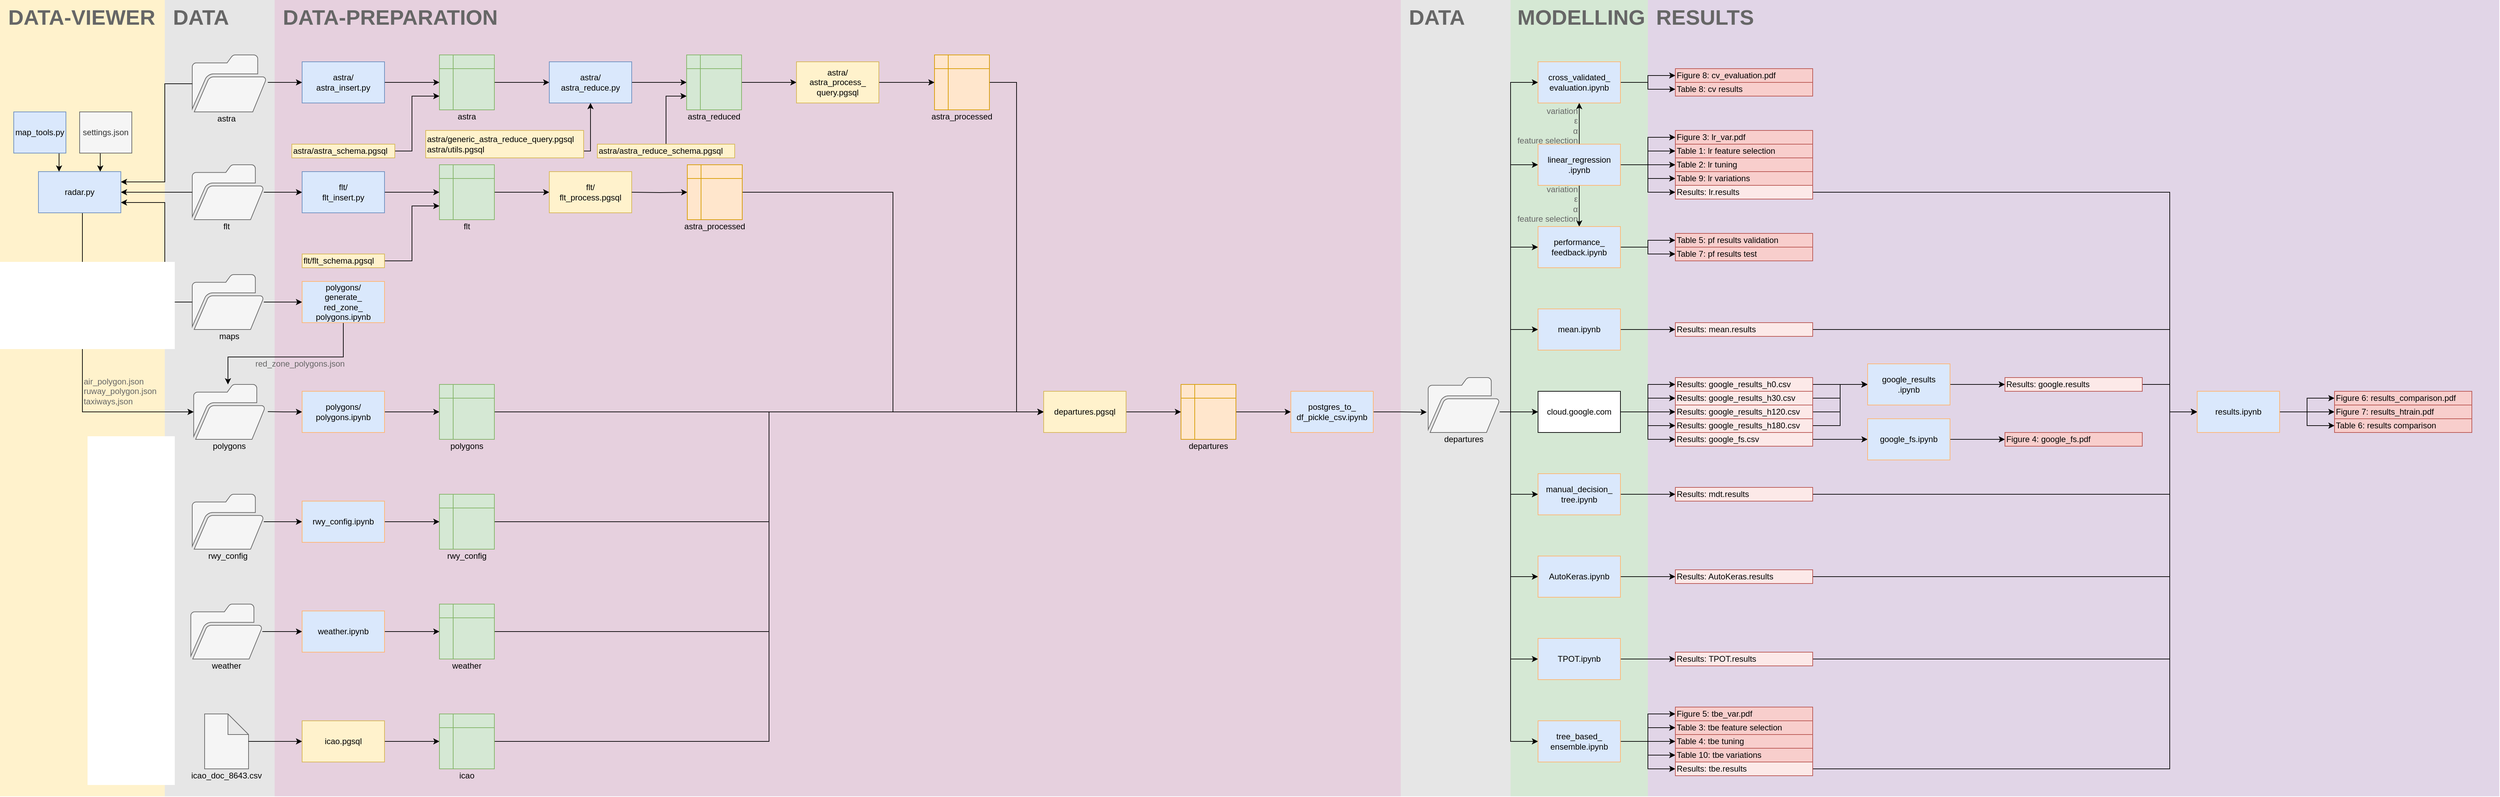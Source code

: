 <mxfile version="14.7.8" type="device"><diagram id="Cz3nSBxjieLtS3n7N6r_" name="Page-1"><mxGraphModel dx="3351" dy="1400" grid="1" gridSize="10" guides="1" tooltips="1" connect="1" arrows="1" fold="1" page="1" pageScale="1" pageWidth="827" pageHeight="1169" math="1" shadow="0"><root><mxCell id="0"/><mxCell id="1" parent="0"/><mxCell id="BStqArLtI8fAoI-qx3tT-119" value="" style="rounded=0;whiteSpace=wrap;html=1;fontColor=#666666;align=left;strokeColor=none;fillColor=#E1D5E7;" vertex="1" parent="1"><mxGeometry x="2240" y="40" width="1240" height="1160" as="geometry"/></mxCell><mxCell id="BStqArLtI8fAoI-qx3tT-118" value="" style="rounded=0;whiteSpace=wrap;html=1;fontColor=#666666;align=left;strokeColor=none;fillColor=#D5E8D4;" vertex="1" parent="1"><mxGeometry x="2040" y="40" width="200" height="1160" as="geometry"/></mxCell><mxCell id="BStqArLtI8fAoI-qx3tT-20" value="" style="rounded=0;whiteSpace=wrap;html=1;fontColor=#666666;align=left;strokeColor=none;fillColor=#E6E6E6;" vertex="1" parent="1"><mxGeometry x="1880" y="40" width="160" height="1160" as="geometry"/></mxCell><mxCell id="Nxpa4Mcn7WSmpGCfWJI3-142" value="" style="rounded=0;whiteSpace=wrap;html=1;fontColor=#666666;align=left;strokeColor=none;fillColor=#E6D0DE;" parent="1" vertex="1"><mxGeometry x="240" y="40" width="1640" height="1160" as="geometry"/></mxCell><mxCell id="Nxpa4Mcn7WSmpGCfWJI3-141" value="" style="rounded=0;whiteSpace=wrap;html=1;fontColor=#666666;align=left;strokeColor=none;fillColor=#E6E6E6;" parent="1" vertex="1"><mxGeometry x="80" y="40" width="160" height="1160" as="geometry"/></mxCell><mxCell id="Nxpa4Mcn7WSmpGCfWJI3-140" value="" style="rounded=0;whiteSpace=wrap;html=1;fontColor=#666666;align=left;strokeColor=none;fillColor=#FFF2CC;" parent="1" vertex="1"><mxGeometry x="-160" y="40" width="240" height="1160" as="geometry"/></mxCell><mxCell id="Nxpa4Mcn7WSmpGCfWJI3-3" value="" style="pointerEvents=1;shadow=0;dashed=0;html=1;labelPosition=center;verticalLabelPosition=bottom;verticalAlign=top;outlineConnect=0;align=center;shape=mxgraph.office.concepts.folder_open;fillColor=#f5f5f5;strokeColor=#666666;fontColor=#333333;" parent="1" vertex="1"><mxGeometry x="120" y="440" width="104.19" height="80" as="geometry"/></mxCell><mxCell id="Nxpa4Mcn7WSmpGCfWJI3-1" value="" style="pointerEvents=1;shadow=0;dashed=0;html=1;labelPosition=center;verticalLabelPosition=bottom;verticalAlign=top;outlineConnect=0;align=center;shape=mxgraph.office.concepts.folder_open;fillColor=#f5f5f5;strokeColor=#666666;fontColor=#333333;" parent="1" vertex="1"><mxGeometry x="120" y="120" width="108.09" height="83" as="geometry"/></mxCell><mxCell id="Nxpa4Mcn7WSmpGCfWJI3-2" value="" style="pointerEvents=1;shadow=0;dashed=0;html=1;labelPosition=center;verticalLabelPosition=bottom;verticalAlign=top;outlineConnect=0;align=center;shape=mxgraph.office.concepts.folder_open;fillColor=#f5f5f5;strokeColor=#666666;fontColor=#333333;" parent="1" vertex="1"><mxGeometry x="122.1" y="600" width="104.19" height="80" as="geometry"/></mxCell><mxCell id="Nxpa4Mcn7WSmpGCfWJI3-4" value="" style="pointerEvents=1;shadow=0;dashed=0;html=1;labelPosition=center;verticalLabelPosition=bottom;verticalAlign=top;outlineConnect=0;align=center;shape=mxgraph.office.concepts.folder_open;fillColor=#f5f5f5;strokeColor=#666666;fontColor=#333333;" parent="1" vertex="1"><mxGeometry x="120" y="280" width="104.19" height="80" as="geometry"/></mxCell><mxCell id="Nxpa4Mcn7WSmpGCfWJI3-5" value="" style="pointerEvents=1;shadow=0;dashed=0;html=1;labelPosition=center;verticalLabelPosition=bottom;verticalAlign=top;outlineConnect=0;align=center;shape=mxgraph.office.concepts.folder_open;fillColor=#f5f5f5;strokeColor=#666666;fontColor=#333333;" parent="1" vertex="1"><mxGeometry x="120" y="760" width="104.19" height="80" as="geometry"/></mxCell><mxCell id="Nxpa4Mcn7WSmpGCfWJI3-35" style="edgeStyle=orthogonalEdgeStyle;rounded=0;orthogonalLoop=1;jettySize=auto;html=1;exitX=1;exitY=0.5;exitDx=0;exitDy=0;fontColor=#666666;startArrow=none;startFill=0;endArrow=classic;endFill=1;" parent="1" source="Nxpa4Mcn7WSmpGCfWJI3-6" target="Nxpa4Mcn7WSmpGCfWJI3-2" edge="1"><mxGeometry relative="1" as="geometry"><Array as="points"><mxPoint x="-40" y="320"/><mxPoint x="-40" y="640"/></Array></mxGeometry></mxCell><mxCell id="Nxpa4Mcn7WSmpGCfWJI3-43" style="edgeStyle=orthogonalEdgeStyle;rounded=0;orthogonalLoop=1;jettySize=auto;html=1;exitX=1;exitY=0.25;exitDx=0;exitDy=0;fontColor=#666666;startArrow=classic;startFill=1;endArrow=none;endFill=0;" parent="1" source="Nxpa4Mcn7WSmpGCfWJI3-6" target="Nxpa4Mcn7WSmpGCfWJI3-1" edge="1"><mxGeometry relative="1" as="geometry"><Array as="points"><mxPoint x="80" y="305"/><mxPoint x="80" y="162"/></Array></mxGeometry></mxCell><mxCell id="Nxpa4Mcn7WSmpGCfWJI3-45" style="edgeStyle=orthogonalEdgeStyle;rounded=0;orthogonalLoop=1;jettySize=auto;html=1;exitX=1;exitY=0.5;exitDx=0;exitDy=0;fontColor=#666666;startArrow=classic;startFill=1;endArrow=none;endFill=0;" parent="1" source="Nxpa4Mcn7WSmpGCfWJI3-6" target="Nxpa4Mcn7WSmpGCfWJI3-4" edge="1"><mxGeometry relative="1" as="geometry"/></mxCell><mxCell id="Nxpa4Mcn7WSmpGCfWJI3-46" style="edgeStyle=orthogonalEdgeStyle;rounded=0;orthogonalLoop=1;jettySize=auto;html=1;exitX=1;exitY=0.75;exitDx=0;exitDy=0;fontColor=#666666;startArrow=classic;startFill=1;endArrow=none;endFill=0;" parent="1" source="Nxpa4Mcn7WSmpGCfWJI3-6" target="Nxpa4Mcn7WSmpGCfWJI3-3" edge="1"><mxGeometry relative="1" as="geometry"><Array as="points"><mxPoint x="80" y="335"/><mxPoint x="80" y="480"/></Array></mxGeometry></mxCell><mxCell id="Nxpa4Mcn7WSmpGCfWJI3-6" value="radar.py" style="rounded=0;whiteSpace=wrap;html=1;fillColor=#dae8fc;strokeColor=#6c8ebf;" parent="1" vertex="1"><mxGeometry x="-104" y="290" width="120" height="60" as="geometry"/></mxCell><mxCell id="Nxpa4Mcn7WSmpGCfWJI3-10" value="" style="pointerEvents=1;shadow=0;dashed=0;html=1;labelPosition=center;verticalLabelPosition=bottom;verticalAlign=top;outlineConnect=0;align=center;shape=mxgraph.office.concepts.folder_open;fillColor=#f5f5f5;strokeColor=#666666;fontColor=#333333;" parent="1" vertex="1"><mxGeometry x="117.91" y="920" width="104.19" height="80" as="geometry"/></mxCell><mxCell id="Nxpa4Mcn7WSmpGCfWJI3-12" value="astra" style="text;html=1;strokeColor=none;fillColor=none;align=center;verticalAlign=middle;whiteSpace=wrap;rounded=0;" parent="1" vertex="1"><mxGeometry x="150" y="203" width="40" height="20" as="geometry"/></mxCell><mxCell id="Nxpa4Mcn7WSmpGCfWJI3-13" value="&lt;div&gt;&lt;b&gt;&lt;font style=&quot;font-size: 31px&quot;&gt;DATA&lt;/font&gt;&lt;/b&gt;&lt;/div&gt;" style="text;html=1;strokeColor=none;fillColor=none;align=left;verticalAlign=middle;whiteSpace=wrap;rounded=0;fontColor=#666666;" parent="1" vertex="1"><mxGeometry x="90" y="40" width="470" height="50" as="geometry"/></mxCell><mxCell id="Nxpa4Mcn7WSmpGCfWJI3-15" value="flt" style="text;html=1;strokeColor=none;fillColor=none;align=center;verticalAlign=middle;whiteSpace=wrap;rounded=0;" parent="1" vertex="1"><mxGeometry x="150" y="360" width="40" height="20" as="geometry"/></mxCell><mxCell id="Nxpa4Mcn7WSmpGCfWJI3-16" value="maps" style="text;html=1;strokeColor=none;fillColor=none;align=center;verticalAlign=middle;whiteSpace=wrap;rounded=0;" parent="1" vertex="1"><mxGeometry x="154.05" y="520" width="40" height="20" as="geometry"/></mxCell><mxCell id="Nxpa4Mcn7WSmpGCfWJI3-19" value="&lt;div&gt;polygons&lt;/div&gt;" style="text;html=1;strokeColor=none;fillColor=none;align=center;verticalAlign=middle;whiteSpace=wrap;rounded=0;" parent="1" vertex="1"><mxGeometry x="154.2" y="680" width="40" height="20" as="geometry"/></mxCell><mxCell id="Nxpa4Mcn7WSmpGCfWJI3-20" value="&lt;div&gt;rwy_config&lt;/div&gt;" style="text;html=1;strokeColor=none;fillColor=none;align=center;verticalAlign=middle;whiteSpace=wrap;rounded=0;" parent="1" vertex="1"><mxGeometry x="152.1" y="840" width="40" height="20" as="geometry"/></mxCell><mxCell id="Nxpa4Mcn7WSmpGCfWJI3-22" value="&lt;div&gt;weather&lt;/div&gt;" style="text;html=1;strokeColor=none;fillColor=none;align=center;verticalAlign=middle;whiteSpace=wrap;rounded=0;" parent="1" vertex="1"><mxGeometry x="150.01" y="1000" width="40" height="20" as="geometry"/></mxCell><mxCell id="Nxpa4Mcn7WSmpGCfWJI3-23" style="edgeStyle=orthogonalEdgeStyle;rounded=0;orthogonalLoop=1;jettySize=auto;html=1;exitX=0.5;exitY=1;exitDx=0;exitDy=0;fontColor=#666666;startArrow=classic;startFill=1;endArrow=none;endFill=0;" parent="1" source="Nxpa4Mcn7WSmpGCfWJI3-15" target="Nxpa4Mcn7WSmpGCfWJI3-15" edge="1"><mxGeometry relative="1" as="geometry"/></mxCell><mxCell id="Nxpa4Mcn7WSmpGCfWJI3-31" style="edgeStyle=orthogonalEdgeStyle;rounded=0;orthogonalLoop=1;jettySize=auto;html=1;exitX=0.75;exitY=1;exitDx=0;exitDy=0;entryX=0.25;entryY=0;entryDx=0;entryDy=0;fontColor=#666666;startArrow=none;startFill=0;endArrow=classic;endFill=1;" parent="1" source="Nxpa4Mcn7WSmpGCfWJI3-29" target="Nxpa4Mcn7WSmpGCfWJI3-6" edge="1"><mxGeometry relative="1" as="geometry"/></mxCell><mxCell id="Nxpa4Mcn7WSmpGCfWJI3-29" value="map_tools.py" style="rounded=0;whiteSpace=wrap;html=1;fillColor=#dae8fc;strokeColor=#6c8ebf;" parent="1" vertex="1"><mxGeometry x="-140" y="203" width="76" height="60" as="geometry"/></mxCell><mxCell id="Nxpa4Mcn7WSmpGCfWJI3-32" style="edgeStyle=orthogonalEdgeStyle;rounded=0;orthogonalLoop=1;jettySize=auto;html=1;exitX=0.5;exitY=1;exitDx=0;exitDy=0;entryX=0.75;entryY=0;entryDx=0;entryDy=0;fontColor=#666666;startArrow=none;startFill=0;endArrow=classic;endFill=1;" parent="1" source="Nxpa4Mcn7WSmpGCfWJI3-30" target="Nxpa4Mcn7WSmpGCfWJI3-6" edge="1"><mxGeometry relative="1" as="geometry"/></mxCell><mxCell id="Nxpa4Mcn7WSmpGCfWJI3-30" value="settings.json" style="rounded=0;whiteSpace=wrap;html=1;fillColor=#f5f5f5;strokeColor=#666666;fontColor=#333333;" parent="1" vertex="1"><mxGeometry x="-44" y="203" width="76" height="60" as="geometry"/></mxCell><mxCell id="Nxpa4Mcn7WSmpGCfWJI3-39" style="edgeStyle=orthogonalEdgeStyle;rounded=0;orthogonalLoop=1;jettySize=auto;html=1;exitX=1;exitY=0.5;exitDx=0;exitDy=0;fontColor=#666666;startArrow=none;startFill=0;endArrow=classic;endFill=1;" parent="1" source="Nxpa4Mcn7WSmpGCfWJI3-34" target="Nxpa4Mcn7WSmpGCfWJI3-2" edge="1"><mxGeometry relative="1" as="geometry"><Array as="points"><mxPoint x="340" y="480"/><mxPoint x="340" y="560"/><mxPoint x="172" y="560"/></Array></mxGeometry></mxCell><mxCell id="Nxpa4Mcn7WSmpGCfWJI3-41" style="edgeStyle=orthogonalEdgeStyle;rounded=0;orthogonalLoop=1;jettySize=auto;html=1;exitX=0;exitY=0.5;exitDx=0;exitDy=0;fontColor=#666666;startArrow=classic;startFill=1;endArrow=none;endFill=0;" parent="1" source="Nxpa4Mcn7WSmpGCfWJI3-34" target="Nxpa4Mcn7WSmpGCfWJI3-3" edge="1"><mxGeometry relative="1" as="geometry"/></mxCell><mxCell id="Nxpa4Mcn7WSmpGCfWJI3-34" value="&lt;div&gt;polygons/&lt;/div&gt;&lt;div&gt;generate_&lt;/div&gt;&lt;div&gt;red_zone_&lt;/div&gt;&lt;div&gt;polygons.ipynb&lt;/div&gt;" style="rounded=0;whiteSpace=wrap;html=1;fillColor=#dae8fc;strokeColor=#FFB570;" parent="1" vertex="1"><mxGeometry x="280" y="450" width="120" height="60" as="geometry"/></mxCell><mxCell id="Nxpa4Mcn7WSmpGCfWJI3-37" value="&lt;div&gt;air_polygon.json&lt;/div&gt;&lt;div&gt;ruway_polygon.json&lt;/div&gt;&lt;div&gt;taxiways,json&lt;br&gt;&lt;/div&gt;" style="text;html=1;strokeColor=none;fillColor=none;align=left;verticalAlign=middle;whiteSpace=wrap;rounded=0;fontColor=#666666;" parent="1" vertex="1"><mxGeometry x="-40" y="600" width="40" height="20" as="geometry"/></mxCell><mxCell id="Nxpa4Mcn7WSmpGCfWJI3-38" value="red_zone_polygons.json" style="text;html=1;strokeColor=none;fillColor=none;align=left;verticalAlign=middle;whiteSpace=wrap;rounded=0;fontColor=#666666;" parent="1" vertex="1"><mxGeometry x="210" y="560" width="40" height="20" as="geometry"/></mxCell><mxCell id="Nxpa4Mcn7WSmpGCfWJI3-59" style="edgeStyle=orthogonalEdgeStyle;rounded=0;orthogonalLoop=1;jettySize=auto;html=1;exitX=1;exitY=0.5;exitDx=0;exitDy=0;entryX=0;entryY=0.5;entryDx=0;entryDy=0;fontColor=#666666;startArrow=none;startFill=0;endArrow=classic;endFill=1;" parent="1" source="Nxpa4Mcn7WSmpGCfWJI3-47" target="Nxpa4Mcn7WSmpGCfWJI3-58" edge="1"><mxGeometry relative="1" as="geometry"/></mxCell><mxCell id="Nxpa4Mcn7WSmpGCfWJI3-47" value="" style="shape=internalStorage;whiteSpace=wrap;html=1;backgroundOutline=1;fillColor=#d5e8d4;align=left;strokeColor=#82b366;" parent="1" vertex="1"><mxGeometry x="480" y="120" width="80" height="80" as="geometry"/></mxCell><mxCell id="Nxpa4Mcn7WSmpGCfWJI3-48" value="astra" style="text;html=1;strokeColor=none;fillColor=none;align=center;verticalAlign=middle;whiteSpace=wrap;rounded=0;" parent="1" vertex="1"><mxGeometry x="500" y="200" width="40" height="20" as="geometry"/></mxCell><mxCell id="Nxpa4Mcn7WSmpGCfWJI3-53" style="edgeStyle=orthogonalEdgeStyle;rounded=0;orthogonalLoop=1;jettySize=auto;html=1;exitX=1;exitY=0.5;exitDx=0;exitDy=0;entryX=0;entryY=0.5;entryDx=0;entryDy=0;fontColor=#666666;startArrow=none;startFill=0;endArrow=classic;endFill=1;" parent="1" source="Nxpa4Mcn7WSmpGCfWJI3-50" target="Nxpa4Mcn7WSmpGCfWJI3-47" edge="1"><mxGeometry relative="1" as="geometry"/></mxCell><mxCell id="Nxpa4Mcn7WSmpGCfWJI3-50" value="&lt;div&gt;astra/&lt;/div&gt;&lt;div&gt;astra_insert.py&lt;/div&gt;" style="rounded=0;whiteSpace=wrap;html=1;fillColor=#dae8fc;strokeColor=#6c8ebf;" parent="1" vertex="1"><mxGeometry x="280" y="130" width="120" height="60" as="geometry"/></mxCell><mxCell id="Nxpa4Mcn7WSmpGCfWJI3-52" value="" style="endArrow=classic;html=1;fontColor=#666666;entryX=0;entryY=0.5;entryDx=0;entryDy=0;" parent="1" target="Nxpa4Mcn7WSmpGCfWJI3-50" edge="1"><mxGeometry width="50" height="50" relative="1" as="geometry"><mxPoint x="230" y="160" as="sourcePoint"/><mxPoint x="270" y="170" as="targetPoint"/></mxGeometry></mxCell><mxCell id="Nxpa4Mcn7WSmpGCfWJI3-57" style="edgeStyle=orthogonalEdgeStyle;rounded=0;orthogonalLoop=1;jettySize=auto;html=1;exitX=1;exitY=0.5;exitDx=0;exitDy=0;entryX=0;entryY=0.75;entryDx=0;entryDy=0;fontColor=#666666;startArrow=none;startFill=0;endArrow=classic;endFill=1;" parent="1" source="Nxpa4Mcn7WSmpGCfWJI3-54" target="Nxpa4Mcn7WSmpGCfWJI3-47" edge="1"><mxGeometry relative="1" as="geometry"><Array as="points"><mxPoint x="440" y="260"/><mxPoint x="440" y="180"/></Array></mxGeometry></mxCell><mxCell id="Nxpa4Mcn7WSmpGCfWJI3-54" value="astra/astra_schema.pgsql" style="text;html=1;align=left;verticalAlign=middle;whiteSpace=wrap;rounded=0;fillColor=#fff2cc;strokeColor=#d6b656;" parent="1" vertex="1"><mxGeometry x="265" y="250" width="150" height="20" as="geometry"/></mxCell><mxCell id="Nxpa4Mcn7WSmpGCfWJI3-67" style="edgeStyle=orthogonalEdgeStyle;rounded=0;orthogonalLoop=1;jettySize=auto;html=1;exitX=1;exitY=0.5;exitDx=0;exitDy=0;entryX=0;entryY=0.5;entryDx=0;entryDy=0;fontColor=#666666;startArrow=none;startFill=0;endArrow=classic;endFill=1;" parent="1" source="Nxpa4Mcn7WSmpGCfWJI3-58" target="Nxpa4Mcn7WSmpGCfWJI3-64" edge="1"><mxGeometry relative="1" as="geometry"/></mxCell><mxCell id="Nxpa4Mcn7WSmpGCfWJI3-58" value="&lt;div&gt;astra/&lt;/div&gt;&lt;div&gt;astra_reduce.py&lt;/div&gt;" style="rounded=0;whiteSpace=wrap;html=1;fillColor=#dae8fc;strokeColor=#6c8ebf;" parent="1" vertex="1"><mxGeometry x="640" y="130" width="120" height="60" as="geometry"/></mxCell><mxCell id="Nxpa4Mcn7WSmpGCfWJI3-63" style="edgeStyle=orthogonalEdgeStyle;rounded=0;orthogonalLoop=1;jettySize=auto;html=1;exitX=1;exitY=0.5;exitDx=0;exitDy=0;entryX=0.5;entryY=1;entryDx=0;entryDy=0;fontColor=#666666;startArrow=none;startFill=0;endArrow=classic;endFill=1;" parent="1" source="Nxpa4Mcn7WSmpGCfWJI3-62" target="Nxpa4Mcn7WSmpGCfWJI3-58" edge="1"><mxGeometry relative="1" as="geometry"><Array as="points"><mxPoint x="700" y="260"/></Array></mxGeometry></mxCell><mxCell id="Nxpa4Mcn7WSmpGCfWJI3-62" value="&lt;div&gt;astra/generic_astra_reduce_query.pgsql&lt;/div&gt;&lt;div&gt;astra/utils.pgsql&lt;br&gt;&lt;/div&gt;" style="text;html=1;align=left;verticalAlign=middle;whiteSpace=wrap;rounded=0;fillColor=#fff2cc;strokeColor=#d6b656;" parent="1" vertex="1"><mxGeometry x="460" y="230" width="230" height="40" as="geometry"/></mxCell><mxCell id="Nxpa4Mcn7WSmpGCfWJI3-71" style="edgeStyle=orthogonalEdgeStyle;rounded=0;orthogonalLoop=1;jettySize=auto;html=1;exitX=1;exitY=0.5;exitDx=0;exitDy=0;entryX=0;entryY=0.5;entryDx=0;entryDy=0;fontColor=#666666;startArrow=none;startFill=0;endArrow=classic;endFill=1;" parent="1" source="Nxpa4Mcn7WSmpGCfWJI3-64" target="Nxpa4Mcn7WSmpGCfWJI3-70" edge="1"><mxGeometry relative="1" as="geometry"/></mxCell><mxCell id="Nxpa4Mcn7WSmpGCfWJI3-64" value="" style="shape=internalStorage;whiteSpace=wrap;html=1;backgroundOutline=1;fillColor=#d5e8d4;align=left;strokeColor=#82b366;" parent="1" vertex="1"><mxGeometry x="840" y="120" width="80" height="80" as="geometry"/></mxCell><mxCell id="Nxpa4Mcn7WSmpGCfWJI3-65" value="astra_reduced" style="text;html=1;strokeColor=none;fillColor=none;align=center;verticalAlign=middle;whiteSpace=wrap;rounded=0;" parent="1" vertex="1"><mxGeometry x="860" y="200" width="40" height="20" as="geometry"/></mxCell><mxCell id="Nxpa4Mcn7WSmpGCfWJI3-69" style="edgeStyle=orthogonalEdgeStyle;rounded=0;orthogonalLoop=1;jettySize=auto;html=1;exitX=0.5;exitY=0;exitDx=0;exitDy=0;entryX=0;entryY=0.75;entryDx=0;entryDy=0;fontColor=#666666;startArrow=none;startFill=0;endArrow=classic;endFill=1;" parent="1" source="Nxpa4Mcn7WSmpGCfWJI3-68" target="Nxpa4Mcn7WSmpGCfWJI3-64" edge="1"><mxGeometry relative="1" as="geometry"/></mxCell><mxCell id="Nxpa4Mcn7WSmpGCfWJI3-68" value="astra/astra_reduce_schema.pgsql" style="text;html=1;align=left;verticalAlign=middle;whiteSpace=wrap;rounded=0;fillColor=#fff2cc;strokeColor=#d6b656;" parent="1" vertex="1"><mxGeometry x="710" y="250" width="200" height="20" as="geometry"/></mxCell><mxCell id="Nxpa4Mcn7WSmpGCfWJI3-74" style="edgeStyle=orthogonalEdgeStyle;rounded=0;orthogonalLoop=1;jettySize=auto;html=1;exitX=1;exitY=0.5;exitDx=0;exitDy=0;entryX=0;entryY=0.5;entryDx=0;entryDy=0;fontColor=#666666;startArrow=none;startFill=0;endArrow=classic;endFill=1;" parent="1" source="Nxpa4Mcn7WSmpGCfWJI3-70" target="Nxpa4Mcn7WSmpGCfWJI3-72" edge="1"><mxGeometry relative="1" as="geometry"/></mxCell><mxCell id="Nxpa4Mcn7WSmpGCfWJI3-70" value="&lt;div&gt;astra/&lt;/div&gt;&lt;div&gt;astra_process_&lt;/div&gt;&lt;div&gt;query.pgsql&lt;/div&gt;" style="rounded=0;whiteSpace=wrap;html=1;fillColor=#fff2cc;strokeColor=#d6b656;" parent="1" vertex="1"><mxGeometry x="1000" y="130" width="120" height="60" as="geometry"/></mxCell><mxCell id="Nxpa4Mcn7WSmpGCfWJI3-127" style="edgeStyle=orthogonalEdgeStyle;rounded=0;orthogonalLoop=1;jettySize=auto;html=1;exitX=1;exitY=0.5;exitDx=0;exitDy=0;entryX=0;entryY=0.5;entryDx=0;entryDy=0;fontColor=#666666;startArrow=none;startFill=0;endArrow=classic;endFill=1;" parent="1" source="Nxpa4Mcn7WSmpGCfWJI3-72" target="Nxpa4Mcn7WSmpGCfWJI3-124" edge="1"><mxGeometry relative="1" as="geometry"/></mxCell><mxCell id="Nxpa4Mcn7WSmpGCfWJI3-72" value="" style="shape=internalStorage;whiteSpace=wrap;html=1;backgroundOutline=1;fillColor=#ffe6cc;align=left;strokeColor=#d79b00;" parent="1" vertex="1"><mxGeometry x="1201" y="120" width="80" height="80" as="geometry"/></mxCell><mxCell id="Nxpa4Mcn7WSmpGCfWJI3-73" value="astra_processed" style="text;html=1;strokeColor=none;fillColor=none;align=center;verticalAlign=middle;whiteSpace=wrap;rounded=0;" parent="1" vertex="1"><mxGeometry x="1221" y="200" width="40" height="20" as="geometry"/></mxCell><mxCell id="Nxpa4Mcn7WSmpGCfWJI3-75" value="" style="shape=note;whiteSpace=wrap;html=1;backgroundOutline=1;darkOpacity=0.05;fontColor=#333333;strokeColor=#666666;fillColor=#f5f5f5;align=left;" parent="1" vertex="1"><mxGeometry x="138" y="1080" width="64" height="80" as="geometry"/></mxCell><mxCell id="Nxpa4Mcn7WSmpGCfWJI3-77" value="icao_doc_8643.csv" style="text;html=1;strokeColor=none;fillColor=none;align=center;verticalAlign=middle;whiteSpace=wrap;rounded=0;" parent="1" vertex="1"><mxGeometry x="150" y="1160" width="40" height="20" as="geometry"/></mxCell><mxCell id="Nxpa4Mcn7WSmpGCfWJI3-78" style="edgeStyle=orthogonalEdgeStyle;rounded=0;orthogonalLoop=1;jettySize=auto;html=1;exitX=1;exitY=0.5;exitDx=0;exitDy=0;entryX=0;entryY=0.5;entryDx=0;entryDy=0;fontColor=#666666;startArrow=none;startFill=0;endArrow=classic;endFill=1;" parent="1" source="Nxpa4Mcn7WSmpGCfWJI3-79" target="Nxpa4Mcn7WSmpGCfWJI3-85" edge="1"><mxGeometry relative="1" as="geometry"/></mxCell><mxCell id="Nxpa4Mcn7WSmpGCfWJI3-79" value="" style="shape=internalStorage;whiteSpace=wrap;html=1;backgroundOutline=1;fillColor=#d5e8d4;align=left;strokeColor=#82b366;" parent="1" vertex="1"><mxGeometry x="480" y="280" width="80" height="80" as="geometry"/></mxCell><mxCell id="Nxpa4Mcn7WSmpGCfWJI3-80" value="flt" style="text;html=1;strokeColor=none;fillColor=none;align=center;verticalAlign=middle;whiteSpace=wrap;rounded=0;" parent="1" vertex="1"><mxGeometry x="500" y="360" width="40" height="20" as="geometry"/></mxCell><mxCell id="Nxpa4Mcn7WSmpGCfWJI3-81" style="edgeStyle=orthogonalEdgeStyle;rounded=0;orthogonalLoop=1;jettySize=auto;html=1;exitX=1;exitY=0.5;exitDx=0;exitDy=0;entryX=0;entryY=0.5;entryDx=0;entryDy=0;fontColor=#666666;startArrow=none;startFill=0;endArrow=classic;endFill=1;" parent="1" source="Nxpa4Mcn7WSmpGCfWJI3-82" target="Nxpa4Mcn7WSmpGCfWJI3-79" edge="1"><mxGeometry relative="1" as="geometry"/></mxCell><mxCell id="Nxpa4Mcn7WSmpGCfWJI3-88" style="edgeStyle=orthogonalEdgeStyle;rounded=0;orthogonalLoop=1;jettySize=auto;html=1;exitX=0;exitY=0.5;exitDx=0;exitDy=0;fontColor=#666666;startArrow=classic;startFill=1;endArrow=none;endFill=0;" parent="1" source="Nxpa4Mcn7WSmpGCfWJI3-82" target="Nxpa4Mcn7WSmpGCfWJI3-4" edge="1"><mxGeometry relative="1" as="geometry"/></mxCell><mxCell id="Nxpa4Mcn7WSmpGCfWJI3-82" value="&lt;div&gt;flt/&lt;/div&gt;&lt;div&gt;flt_insert.py&lt;/div&gt;" style="rounded=0;whiteSpace=wrap;html=1;fillColor=#dae8fc;strokeColor=#6c8ebf;" parent="1" vertex="1"><mxGeometry x="280" y="290" width="120" height="60" as="geometry"/></mxCell><mxCell id="Nxpa4Mcn7WSmpGCfWJI3-83" style="edgeStyle=orthogonalEdgeStyle;rounded=0;orthogonalLoop=1;jettySize=auto;html=1;exitX=1;exitY=0.5;exitDx=0;exitDy=0;entryX=0;entryY=0.75;entryDx=0;entryDy=0;fontColor=#666666;startArrow=none;startFill=0;endArrow=classic;endFill=1;" parent="1" source="Nxpa4Mcn7WSmpGCfWJI3-84" target="Nxpa4Mcn7WSmpGCfWJI3-79" edge="1"><mxGeometry relative="1" as="geometry"><Array as="points"><mxPoint x="440" y="420"/><mxPoint x="440" y="340"/></Array></mxGeometry></mxCell><mxCell id="Nxpa4Mcn7WSmpGCfWJI3-84" value="flt/flt_schema.pgsql" style="text;html=1;align=left;verticalAlign=middle;whiteSpace=wrap;rounded=0;fillColor=#fff2cc;strokeColor=#d6b656;" parent="1" vertex="1"><mxGeometry x="280" y="410" width="120" height="20" as="geometry"/></mxCell><mxCell id="Nxpa4Mcn7WSmpGCfWJI3-85" value="&lt;div&gt;flt/&lt;/div&gt;&lt;div&gt;flt_process.pgsql&lt;/div&gt;" style="rounded=0;whiteSpace=wrap;html=1;fillColor=#fff2cc;strokeColor=#d6b656;" parent="1" vertex="1"><mxGeometry x="640" y="290" width="120" height="60" as="geometry"/></mxCell><mxCell id="Nxpa4Mcn7WSmpGCfWJI3-90" style="edgeStyle=orthogonalEdgeStyle;rounded=0;orthogonalLoop=1;jettySize=auto;html=1;exitX=1;exitY=0.5;exitDx=0;exitDy=0;entryX=0;entryY=0.5;entryDx=0;entryDy=0;fontColor=#666666;startArrow=none;startFill=0;endArrow=classic;endFill=1;" parent="1" target="Nxpa4Mcn7WSmpGCfWJI3-91" edge="1"><mxGeometry relative="1" as="geometry"><mxPoint x="760" y="320" as="sourcePoint"/></mxGeometry></mxCell><mxCell id="Nxpa4Mcn7WSmpGCfWJI3-128" style="edgeStyle=orthogonalEdgeStyle;rounded=0;orthogonalLoop=1;jettySize=auto;html=1;exitX=1;exitY=0.5;exitDx=0;exitDy=0;entryX=0;entryY=0.5;entryDx=0;entryDy=0;fontColor=#666666;startArrow=none;startFill=0;endArrow=classic;endFill=1;" parent="1" source="Nxpa4Mcn7WSmpGCfWJI3-91" target="Nxpa4Mcn7WSmpGCfWJI3-124" edge="1"><mxGeometry relative="1" as="geometry"/></mxCell><mxCell id="Nxpa4Mcn7WSmpGCfWJI3-91" value="" style="shape=internalStorage;whiteSpace=wrap;html=1;backgroundOutline=1;fillColor=#ffe6cc;align=left;strokeColor=#d79b00;" parent="1" vertex="1"><mxGeometry x="841" y="280" width="80" height="80" as="geometry"/></mxCell><mxCell id="Nxpa4Mcn7WSmpGCfWJI3-92" value="astra_processed" style="text;html=1;strokeColor=none;fillColor=none;align=center;verticalAlign=middle;whiteSpace=wrap;rounded=0;" parent="1" vertex="1"><mxGeometry x="861" y="360" width="40" height="20" as="geometry"/></mxCell><mxCell id="Nxpa4Mcn7WSmpGCfWJI3-97" style="edgeStyle=orthogonalEdgeStyle;rounded=0;orthogonalLoop=1;jettySize=auto;html=1;exitX=0;exitY=0.5;exitDx=0;exitDy=0;entryX=1.036;entryY=0.496;entryDx=0;entryDy=0;entryPerimeter=0;fontColor=#666666;startArrow=classic;startFill=1;endArrow=none;endFill=0;" parent="1" source="Nxpa4Mcn7WSmpGCfWJI3-93" target="Nxpa4Mcn7WSmpGCfWJI3-2" edge="1"><mxGeometry relative="1" as="geometry"/></mxCell><mxCell id="Nxpa4Mcn7WSmpGCfWJI3-109" style="edgeStyle=orthogonalEdgeStyle;rounded=0;orthogonalLoop=1;jettySize=auto;html=1;exitX=1;exitY=0.5;exitDx=0;exitDy=0;entryX=0;entryY=0.5;entryDx=0;entryDy=0;fontColor=#666666;startArrow=none;startFill=0;endArrow=classic;endFill=1;" parent="1" source="Nxpa4Mcn7WSmpGCfWJI3-93" target="Nxpa4Mcn7WSmpGCfWJI3-101" edge="1"><mxGeometry relative="1" as="geometry"/></mxCell><mxCell id="Nxpa4Mcn7WSmpGCfWJI3-93" value="&lt;div&gt;polygons/&lt;/div&gt;polygons.ipynb" style="rounded=0;whiteSpace=wrap;html=1;fillColor=#dae8fc;strokeColor=#FFB570;" parent="1" vertex="1"><mxGeometry x="280" y="610" width="120" height="60" as="geometry"/></mxCell><mxCell id="Nxpa4Mcn7WSmpGCfWJI3-98" style="edgeStyle=orthogonalEdgeStyle;rounded=0;orthogonalLoop=1;jettySize=auto;html=1;exitX=0;exitY=0.5;exitDx=0;exitDy=0;fontColor=#666666;startArrow=classic;startFill=1;endArrow=none;endFill=0;" parent="1" source="Nxpa4Mcn7WSmpGCfWJI3-94" target="Nxpa4Mcn7WSmpGCfWJI3-5" edge="1"><mxGeometry relative="1" as="geometry"/></mxCell><mxCell id="Nxpa4Mcn7WSmpGCfWJI3-110" style="edgeStyle=orthogonalEdgeStyle;rounded=0;orthogonalLoop=1;jettySize=auto;html=1;exitX=1;exitY=0.5;exitDx=0;exitDy=0;entryX=0;entryY=0.5;entryDx=0;entryDy=0;fontColor=#666666;startArrow=none;startFill=0;endArrow=classic;endFill=1;" parent="1" source="Nxpa4Mcn7WSmpGCfWJI3-94" target="Nxpa4Mcn7WSmpGCfWJI3-103" edge="1"><mxGeometry relative="1" as="geometry"/></mxCell><mxCell id="Nxpa4Mcn7WSmpGCfWJI3-94" value="&lt;div&gt;rwy_config.ipynb&lt;/div&gt;" style="rounded=0;whiteSpace=wrap;html=1;fillColor=#DAE8FC;strokeColor=#FFB570;" parent="1" vertex="1"><mxGeometry x="280" y="770" width="120" height="60" as="geometry"/></mxCell><mxCell id="Nxpa4Mcn7WSmpGCfWJI3-99" style="edgeStyle=orthogonalEdgeStyle;rounded=0;orthogonalLoop=1;jettySize=auto;html=1;exitX=0;exitY=0.5;exitDx=0;exitDy=0;fontColor=#666666;startArrow=classic;startFill=1;endArrow=none;endFill=0;" parent="1" source="Nxpa4Mcn7WSmpGCfWJI3-95" target="Nxpa4Mcn7WSmpGCfWJI3-10" edge="1"><mxGeometry relative="1" as="geometry"/></mxCell><mxCell id="Nxpa4Mcn7WSmpGCfWJI3-111" style="edgeStyle=orthogonalEdgeStyle;rounded=0;orthogonalLoop=1;jettySize=auto;html=1;exitX=1;exitY=0.5;exitDx=0;exitDy=0;entryX=0;entryY=0.5;entryDx=0;entryDy=0;fontColor=#666666;startArrow=none;startFill=0;endArrow=classic;endFill=1;" parent="1" source="Nxpa4Mcn7WSmpGCfWJI3-95" target="Nxpa4Mcn7WSmpGCfWJI3-105" edge="1"><mxGeometry relative="1" as="geometry"/></mxCell><mxCell id="Nxpa4Mcn7WSmpGCfWJI3-95" value="&lt;div&gt;weather.ipynb&lt;/div&gt;" style="rounded=0;whiteSpace=wrap;html=1;fillColor=#dae8fc;strokeColor=#FFB570;" parent="1" vertex="1"><mxGeometry x="280" y="930" width="120" height="60" as="geometry"/></mxCell><mxCell id="Nxpa4Mcn7WSmpGCfWJI3-100" style="edgeStyle=orthogonalEdgeStyle;rounded=0;orthogonalLoop=1;jettySize=auto;html=1;exitX=0;exitY=0.5;exitDx=0;exitDy=0;fontColor=#666666;startArrow=classic;startFill=1;endArrow=none;endFill=0;" parent="1" source="Nxpa4Mcn7WSmpGCfWJI3-96" target="Nxpa4Mcn7WSmpGCfWJI3-75" edge="1"><mxGeometry relative="1" as="geometry"/></mxCell><mxCell id="Nxpa4Mcn7WSmpGCfWJI3-112" style="edgeStyle=orthogonalEdgeStyle;rounded=0;orthogonalLoop=1;jettySize=auto;html=1;exitX=1;exitY=0.5;exitDx=0;exitDy=0;entryX=0;entryY=0.5;entryDx=0;entryDy=0;fontColor=#666666;startArrow=none;startFill=0;endArrow=classic;endFill=1;" parent="1" source="Nxpa4Mcn7WSmpGCfWJI3-96" target="Nxpa4Mcn7WSmpGCfWJI3-107" edge="1"><mxGeometry relative="1" as="geometry"/></mxCell><mxCell id="Nxpa4Mcn7WSmpGCfWJI3-96" value="icao.pgsql" style="rounded=0;whiteSpace=wrap;html=1;fillColor=#fff2cc;strokeColor=#d6b656;" parent="1" vertex="1"><mxGeometry x="280" y="1090" width="120" height="60" as="geometry"/></mxCell><mxCell id="Nxpa4Mcn7WSmpGCfWJI3-129" style="edgeStyle=orthogonalEdgeStyle;rounded=0;orthogonalLoop=1;jettySize=auto;html=1;exitX=1;exitY=0.5;exitDx=0;exitDy=0;entryX=0;entryY=0.5;entryDx=0;entryDy=0;fontColor=#666666;startArrow=none;startFill=0;endArrow=classic;endFill=1;" parent="1" source="Nxpa4Mcn7WSmpGCfWJI3-101" target="Nxpa4Mcn7WSmpGCfWJI3-124" edge="1"><mxGeometry relative="1" as="geometry"/></mxCell><mxCell id="Nxpa4Mcn7WSmpGCfWJI3-101" value="" style="shape=internalStorage;whiteSpace=wrap;html=1;backgroundOutline=1;fillColor=#d5e8d4;align=left;strokeColor=#82b366;" parent="1" vertex="1"><mxGeometry x="480" y="600" width="80" height="80" as="geometry"/></mxCell><mxCell id="Nxpa4Mcn7WSmpGCfWJI3-102" value="polygons" style="text;html=1;strokeColor=none;fillColor=none;align=center;verticalAlign=middle;whiteSpace=wrap;rounded=0;" parent="1" vertex="1"><mxGeometry x="500" y="680" width="40" height="20" as="geometry"/></mxCell><mxCell id="Nxpa4Mcn7WSmpGCfWJI3-130" style="edgeStyle=orthogonalEdgeStyle;rounded=0;orthogonalLoop=1;jettySize=auto;html=1;exitX=1;exitY=0.5;exitDx=0;exitDy=0;fontColor=#666666;startArrow=none;startFill=0;endArrow=classic;endFill=1;" parent="1" source="Nxpa4Mcn7WSmpGCfWJI3-103" edge="1"><mxGeometry relative="1" as="geometry"><mxPoint x="1360" y="640" as="targetPoint"/><Array as="points"><mxPoint x="960" y="800"/><mxPoint x="960" y="640"/></Array></mxGeometry></mxCell><mxCell id="Nxpa4Mcn7WSmpGCfWJI3-103" value="" style="shape=internalStorage;whiteSpace=wrap;html=1;backgroundOutline=1;fillColor=#d5e8d4;align=left;strokeColor=#82b366;" parent="1" vertex="1"><mxGeometry x="480" y="760" width="80" height="80" as="geometry"/></mxCell><mxCell id="Nxpa4Mcn7WSmpGCfWJI3-104" value="rwy_config" style="text;html=1;strokeColor=none;fillColor=none;align=center;verticalAlign=middle;whiteSpace=wrap;rounded=0;" parent="1" vertex="1"><mxGeometry x="500" y="840" width="40" height="20" as="geometry"/></mxCell><mxCell id="Nxpa4Mcn7WSmpGCfWJI3-131" style="edgeStyle=orthogonalEdgeStyle;rounded=0;orthogonalLoop=1;jettySize=auto;html=1;exitX=1;exitY=0.5;exitDx=0;exitDy=0;entryX=0;entryY=0.5;entryDx=0;entryDy=0;fontColor=#666666;startArrow=none;startFill=0;endArrow=classic;endFill=1;" parent="1" source="Nxpa4Mcn7WSmpGCfWJI3-105" target="Nxpa4Mcn7WSmpGCfWJI3-124" edge="1"><mxGeometry relative="1" as="geometry"/></mxCell><mxCell id="Nxpa4Mcn7WSmpGCfWJI3-105" value="" style="shape=internalStorage;whiteSpace=wrap;html=1;backgroundOutline=1;fillColor=#d5e8d4;align=left;strokeColor=#82b366;" parent="1" vertex="1"><mxGeometry x="480" y="920" width="80" height="80" as="geometry"/></mxCell><mxCell id="Nxpa4Mcn7WSmpGCfWJI3-106" value="weather" style="text;html=1;strokeColor=none;fillColor=none;align=center;verticalAlign=middle;whiteSpace=wrap;rounded=0;" parent="1" vertex="1"><mxGeometry x="500" y="1000" width="40" height="20" as="geometry"/></mxCell><mxCell id="Nxpa4Mcn7WSmpGCfWJI3-132" style="edgeStyle=orthogonalEdgeStyle;rounded=0;orthogonalLoop=1;jettySize=auto;html=1;exitX=1;exitY=0.5;exitDx=0;exitDy=0;entryX=0;entryY=0.5;entryDx=0;entryDy=0;fontColor=#666666;startArrow=none;startFill=0;endArrow=classic;endFill=1;" parent="1" source="Nxpa4Mcn7WSmpGCfWJI3-107" target="Nxpa4Mcn7WSmpGCfWJI3-124" edge="1"><mxGeometry relative="1" as="geometry"/></mxCell><mxCell id="Nxpa4Mcn7WSmpGCfWJI3-107" value="" style="shape=internalStorage;whiteSpace=wrap;html=1;backgroundOutline=1;fillColor=#d5e8d4;align=left;strokeColor=#82b366;" parent="1" vertex="1"><mxGeometry x="480" y="1080" width="80" height="80" as="geometry"/></mxCell><mxCell id="Nxpa4Mcn7WSmpGCfWJI3-108" value="icao" style="text;html=1;strokeColor=none;fillColor=none;align=center;verticalAlign=middle;whiteSpace=wrap;rounded=0;" parent="1" vertex="1"><mxGeometry x="500" y="1160" width="40" height="20" as="geometry"/></mxCell><mxCell id="Nxpa4Mcn7WSmpGCfWJI3-136" style="edgeStyle=orthogonalEdgeStyle;rounded=0;orthogonalLoop=1;jettySize=auto;html=1;exitX=1;exitY=0.5;exitDx=0;exitDy=0;entryX=0;entryY=0.5;entryDx=0;entryDy=0;fontColor=#666666;startArrow=none;startFill=0;endArrow=classic;endFill=1;" parent="1" source="Nxpa4Mcn7WSmpGCfWJI3-124" target="Nxpa4Mcn7WSmpGCfWJI3-133" edge="1"><mxGeometry relative="1" as="geometry"/></mxCell><mxCell id="Nxpa4Mcn7WSmpGCfWJI3-124" value="&lt;div&gt;departures.pgsql&lt;/div&gt;" style="rounded=0;whiteSpace=wrap;html=1;fillColor=#fff2cc;strokeColor=#d6b656;" parent="1" vertex="1"><mxGeometry x="1360" y="610" width="120" height="60" as="geometry"/></mxCell><mxCell id="BStqArLtI8fAoI-qx3tT-18" style="edgeStyle=orthogonalEdgeStyle;rounded=0;orthogonalLoop=1;jettySize=auto;html=1;exitX=1;exitY=0.5;exitDx=0;exitDy=0;entryX=0;entryY=0.5;entryDx=0;entryDy=0;" edge="1" parent="1" source="Nxpa4Mcn7WSmpGCfWJI3-133" target="BStqArLtI8fAoI-qx3tT-15"><mxGeometry relative="1" as="geometry"/></mxCell><mxCell id="Nxpa4Mcn7WSmpGCfWJI3-133" value="" style="shape=internalStorage;whiteSpace=wrap;html=1;backgroundOutline=1;fillColor=#ffe6cc;align=left;strokeColor=#d79b00;" parent="1" vertex="1"><mxGeometry x="1560" y="600" width="80" height="80" as="geometry"/></mxCell><mxCell id="Nxpa4Mcn7WSmpGCfWJI3-134" value="departures" style="text;html=1;strokeColor=none;fillColor=none;align=center;verticalAlign=middle;whiteSpace=wrap;rounded=0;" parent="1" vertex="1"><mxGeometry x="1580" y="680" width="40" height="20" as="geometry"/></mxCell><mxCell id="Nxpa4Mcn7WSmpGCfWJI3-137" value="&lt;div&gt;&lt;b&gt;&lt;font style=&quot;font-size: 31px&quot;&gt;DATA-VIEWER&lt;/font&gt;&lt;/b&gt;&lt;/div&gt;" style="text;html=1;strokeColor=none;fillColor=none;align=left;verticalAlign=middle;whiteSpace=wrap;rounded=0;fontColor=#666666;" parent="1" vertex="1"><mxGeometry x="-150" y="40" width="470" height="50" as="geometry"/></mxCell><mxCell id="Nxpa4Mcn7WSmpGCfWJI3-138" value="&lt;div&gt;&lt;b&gt;&lt;font style=&quot;font-size: 31px&quot;&gt;DATA-PREPARATION&lt;/font&gt;&lt;/b&gt;&lt;/div&gt;" style="text;html=1;strokeColor=none;fillColor=none;align=left;verticalAlign=middle;whiteSpace=wrap;rounded=0;fontColor=#666666;" parent="1" vertex="1"><mxGeometry x="250" y="40" width="470" height="50" as="geometry"/></mxCell><mxCell id="BStqArLtI8fAoI-qx3tT-22" style="edgeStyle=orthogonalEdgeStyle;rounded=0;orthogonalLoop=1;jettySize=auto;html=1;exitX=0;exitY=0.5;exitDx=0;exitDy=0;endArrow=none;endFill=0;startArrow=classic;startFill=1;" edge="1" parent="1" source="BStqArLtI8fAoI-qx3tT-2" target="BStqArLtI8fAoI-qx3tT-16"><mxGeometry relative="1" as="geometry"><Array as="points"><mxPoint x="2040" y="160"/><mxPoint x="2040" y="640"/></Array></mxGeometry></mxCell><mxCell id="BStqArLtI8fAoI-qx3tT-69" style="edgeStyle=orthogonalEdgeStyle;rounded=0;orthogonalLoop=1;jettySize=auto;html=1;exitX=1;exitY=0.5;exitDx=0;exitDy=0;startArrow=none;startFill=0;endArrow=classic;endFill=1;" edge="1" parent="1" source="BStqArLtI8fAoI-qx3tT-2" target="BStqArLtI8fAoI-qx3tT-43"><mxGeometry relative="1" as="geometry"/></mxCell><mxCell id="BStqArLtI8fAoI-qx3tT-70" style="edgeStyle=orthogonalEdgeStyle;rounded=0;orthogonalLoop=1;jettySize=auto;html=1;exitX=1;exitY=0.5;exitDx=0;exitDy=0;entryX=0;entryY=0.5;entryDx=0;entryDy=0;startArrow=none;startFill=0;endArrow=classic;endFill=1;" edge="1" parent="1" source="BStqArLtI8fAoI-qx3tT-2" target="BStqArLtI8fAoI-qx3tT-44"><mxGeometry relative="1" as="geometry"/></mxCell><mxCell id="BStqArLtI8fAoI-qx3tT-2" value="&lt;div&gt;cross_validated_&lt;/div&gt;&lt;div&gt;evaluation.ipynb&lt;br&gt;&lt;/div&gt;" style="rounded=0;whiteSpace=wrap;html=1;fillColor=#dae8fc;strokeColor=#FFB570;" vertex="1" parent="1"><mxGeometry x="2080" y="130" width="120" height="60" as="geometry"/></mxCell><mxCell id="BStqArLtI8fAoI-qx3tT-23" style="edgeStyle=orthogonalEdgeStyle;rounded=0;orthogonalLoop=1;jettySize=auto;html=1;exitX=0;exitY=0.5;exitDx=0;exitDy=0;startArrow=classic;startFill=1;endArrow=none;endFill=0;" edge="1" parent="1" source="BStqArLtI8fAoI-qx3tT-3" target="BStqArLtI8fAoI-qx3tT-16"><mxGeometry relative="1" as="geometry"><Array as="points"><mxPoint x="2040" y="280"/><mxPoint x="2040" y="640"/></Array></mxGeometry></mxCell><mxCell id="BStqArLtI8fAoI-qx3tT-31" style="edgeStyle=orthogonalEdgeStyle;rounded=0;orthogonalLoop=1;jettySize=auto;html=1;exitX=0.5;exitY=0;exitDx=0;exitDy=0;entryX=0.5;entryY=1;entryDx=0;entryDy=0;startArrow=none;startFill=0;endArrow=classic;endFill=1;" edge="1" parent="1" source="BStqArLtI8fAoI-qx3tT-3" target="BStqArLtI8fAoI-qx3tT-2"><mxGeometry relative="1" as="geometry"/></mxCell><mxCell id="BStqArLtI8fAoI-qx3tT-32" style="edgeStyle=orthogonalEdgeStyle;rounded=0;orthogonalLoop=1;jettySize=auto;html=1;exitX=0.5;exitY=1;exitDx=0;exitDy=0;entryX=0.5;entryY=0;entryDx=0;entryDy=0;startArrow=none;startFill=0;endArrow=classic;endFill=1;" edge="1" parent="1" source="BStqArLtI8fAoI-qx3tT-3" target="BStqArLtI8fAoI-qx3tT-5"><mxGeometry relative="1" as="geometry"/></mxCell><mxCell id="BStqArLtI8fAoI-qx3tT-71" style="edgeStyle=orthogonalEdgeStyle;rounded=0;orthogonalLoop=1;jettySize=auto;html=1;exitX=1;exitY=0.5;exitDx=0;exitDy=0;entryX=0;entryY=0.5;entryDx=0;entryDy=0;startArrow=none;startFill=0;endArrow=classic;endFill=1;" edge="1" parent="1" source="BStqArLtI8fAoI-qx3tT-3" target="BStqArLtI8fAoI-qx3tT-41"><mxGeometry relative="1" as="geometry"/></mxCell><mxCell id="BStqArLtI8fAoI-qx3tT-73" style="edgeStyle=orthogonalEdgeStyle;rounded=0;orthogonalLoop=1;jettySize=auto;html=1;exitX=1;exitY=0.5;exitDx=0;exitDy=0;entryX=0;entryY=0.5;entryDx=0;entryDy=0;startArrow=none;startFill=0;endArrow=classic;endFill=1;" edge="1" parent="1" source="BStqArLtI8fAoI-qx3tT-3" target="BStqArLtI8fAoI-qx3tT-42"><mxGeometry relative="1" as="geometry"/></mxCell><mxCell id="BStqArLtI8fAoI-qx3tT-74" style="edgeStyle=orthogonalEdgeStyle;rounded=0;orthogonalLoop=1;jettySize=auto;html=1;exitX=1;exitY=0.5;exitDx=0;exitDy=0;entryX=0;entryY=0.5;entryDx=0;entryDy=0;startArrow=none;startFill=0;endArrow=classic;endFill=1;" edge="1" parent="1" source="BStqArLtI8fAoI-qx3tT-3" target="BStqArLtI8fAoI-qx3tT-37"><mxGeometry relative="1" as="geometry"/></mxCell><mxCell id="BStqArLtI8fAoI-qx3tT-75" style="edgeStyle=orthogonalEdgeStyle;rounded=0;orthogonalLoop=1;jettySize=auto;html=1;exitX=1;exitY=0.5;exitDx=0;exitDy=0;entryX=0;entryY=0.5;entryDx=0;entryDy=0;startArrow=none;startFill=0;endArrow=classic;endFill=1;" edge="1" parent="1" source="BStqArLtI8fAoI-qx3tT-3" target="BStqArLtI8fAoI-qx3tT-39"><mxGeometry relative="1" as="geometry"/></mxCell><mxCell id="BStqArLtI8fAoI-qx3tT-76" style="edgeStyle=orthogonalEdgeStyle;rounded=0;orthogonalLoop=1;jettySize=auto;html=1;exitX=1;exitY=0.5;exitDx=0;exitDy=0;startArrow=none;startFill=0;endArrow=classic;endFill=1;" edge="1" parent="1" source="BStqArLtI8fAoI-qx3tT-3" target="BStqArLtI8fAoI-qx3tT-40"><mxGeometry relative="1" as="geometry"/></mxCell><mxCell id="BStqArLtI8fAoI-qx3tT-3" value="&lt;div&gt;linear_regression&lt;/div&gt;&lt;div&gt;.ipynb&lt;/div&gt;" style="rounded=0;whiteSpace=wrap;html=1;fillColor=#dae8fc;strokeColor=#FFB570;" vertex="1" parent="1"><mxGeometry x="2080" y="250" width="120" height="60" as="geometry"/></mxCell><mxCell id="BStqArLtI8fAoI-qx3tT-25" style="edgeStyle=orthogonalEdgeStyle;rounded=0;orthogonalLoop=1;jettySize=auto;html=1;exitX=0;exitY=0.5;exitDx=0;exitDy=0;startArrow=classic;startFill=1;endArrow=none;endFill=0;" edge="1" parent="1" source="BStqArLtI8fAoI-qx3tT-4" target="BStqArLtI8fAoI-qx3tT-16"><mxGeometry relative="1" as="geometry"><Array as="points"><mxPoint x="2040" y="520"/><mxPoint x="2040" y="640"/></Array></mxGeometry></mxCell><mxCell id="BStqArLtI8fAoI-qx3tT-79" style="edgeStyle=orthogonalEdgeStyle;rounded=0;orthogonalLoop=1;jettySize=auto;html=1;entryX=0;entryY=0.5;entryDx=0;entryDy=0;startArrow=none;startFill=0;endArrow=classic;endFill=1;" edge="1" parent="1" source="BStqArLtI8fAoI-qx3tT-4" target="BStqArLtI8fAoI-qx3tT-47"><mxGeometry relative="1" as="geometry"/></mxCell><mxCell id="BStqArLtI8fAoI-qx3tT-4" value="mean.ipynb" style="rounded=0;whiteSpace=wrap;html=1;fillColor=#dae8fc;strokeColor=#FFB570;" vertex="1" parent="1"><mxGeometry x="2080" y="490" width="120" height="60" as="geometry"/></mxCell><mxCell id="BStqArLtI8fAoI-qx3tT-24" style="edgeStyle=orthogonalEdgeStyle;rounded=0;orthogonalLoop=1;jettySize=auto;html=1;exitX=0;exitY=0.5;exitDx=0;exitDy=0;startArrow=classic;startFill=1;endArrow=none;endFill=0;" edge="1" parent="1" source="BStqArLtI8fAoI-qx3tT-5" target="BStqArLtI8fAoI-qx3tT-16"><mxGeometry relative="1" as="geometry"><Array as="points"><mxPoint x="2040" y="400"/><mxPoint x="2040" y="640"/></Array></mxGeometry></mxCell><mxCell id="BStqArLtI8fAoI-qx3tT-77" style="edgeStyle=orthogonalEdgeStyle;rounded=0;orthogonalLoop=1;jettySize=auto;html=1;exitX=1;exitY=0.5;exitDx=0;exitDy=0;entryX=0;entryY=0.5;entryDx=0;entryDy=0;startArrow=none;startFill=0;endArrow=classic;endFill=1;" edge="1" parent="1" source="BStqArLtI8fAoI-qx3tT-5" target="BStqArLtI8fAoI-qx3tT-45"><mxGeometry relative="1" as="geometry"/></mxCell><mxCell id="BStqArLtI8fAoI-qx3tT-78" style="edgeStyle=orthogonalEdgeStyle;rounded=0;orthogonalLoop=1;jettySize=auto;html=1;exitX=1;exitY=0.5;exitDx=0;exitDy=0;entryX=0;entryY=0.5;entryDx=0;entryDy=0;startArrow=none;startFill=0;endArrow=classic;endFill=1;" edge="1" parent="1" source="BStqArLtI8fAoI-qx3tT-5" target="BStqArLtI8fAoI-qx3tT-46"><mxGeometry relative="1" as="geometry"/></mxCell><mxCell id="BStqArLtI8fAoI-qx3tT-5" value="&lt;div&gt;performance_&lt;/div&gt;&lt;div&gt;feedback.ipynb&lt;br&gt;&lt;/div&gt;" style="rounded=0;whiteSpace=wrap;html=1;fillColor=#dae8fc;strokeColor=#FFB570;" vertex="1" parent="1"><mxGeometry x="2080" y="370" width="120" height="60" as="geometry"/></mxCell><mxCell id="BStqArLtI8fAoI-qx3tT-27" style="edgeStyle=orthogonalEdgeStyle;rounded=0;orthogonalLoop=1;jettySize=auto;html=1;exitX=0;exitY=0.5;exitDx=0;exitDy=0;startArrow=classic;startFill=1;endArrow=none;endFill=0;" edge="1" parent="1" source="BStqArLtI8fAoI-qx3tT-6" target="BStqArLtI8fAoI-qx3tT-16"><mxGeometry relative="1" as="geometry"><Array as="points"><mxPoint x="2040" y="760"/><mxPoint x="2040" y="640"/></Array></mxGeometry></mxCell><mxCell id="BStqArLtI8fAoI-qx3tT-85" style="edgeStyle=orthogonalEdgeStyle;rounded=0;orthogonalLoop=1;jettySize=auto;html=1;exitX=1;exitY=0.5;exitDx=0;exitDy=0;entryX=0;entryY=0.5;entryDx=0;entryDy=0;startArrow=none;startFill=0;endArrow=classic;endFill=1;" edge="1" parent="1" source="BStqArLtI8fAoI-qx3tT-6" target="BStqArLtI8fAoI-qx3tT-48"><mxGeometry relative="1" as="geometry"/></mxCell><mxCell id="BStqArLtI8fAoI-qx3tT-6" value="&lt;div&gt;manual_decision_&lt;/div&gt;&lt;div&gt;tree.ipynb&lt;br&gt;&lt;/div&gt;" style="rounded=0;whiteSpace=wrap;html=1;fillColor=#dae8fc;strokeColor=#FFB570;" vertex="1" parent="1"><mxGeometry x="2080" y="730" width="120" height="60" as="geometry"/></mxCell><mxCell id="BStqArLtI8fAoI-qx3tT-28" style="edgeStyle=orthogonalEdgeStyle;rounded=0;orthogonalLoop=1;jettySize=auto;html=1;exitX=0;exitY=0.5;exitDx=0;exitDy=0;startArrow=classic;startFill=1;endArrow=none;endFill=0;" edge="1" parent="1" source="BStqArLtI8fAoI-qx3tT-7" target="BStqArLtI8fAoI-qx3tT-16"><mxGeometry relative="1" as="geometry"><Array as="points"><mxPoint x="2040" y="880"/><mxPoint x="2040" y="640"/></Array></mxGeometry></mxCell><mxCell id="BStqArLtI8fAoI-qx3tT-86" style="edgeStyle=orthogonalEdgeStyle;rounded=0;orthogonalLoop=1;jettySize=auto;html=1;exitX=1;exitY=0.5;exitDx=0;exitDy=0;entryX=0;entryY=0.5;entryDx=0;entryDy=0;startArrow=none;startFill=0;endArrow=classic;endFill=1;" edge="1" parent="1" source="BStqArLtI8fAoI-qx3tT-7" target="BStqArLtI8fAoI-qx3tT-49"><mxGeometry relative="1" as="geometry"/></mxCell><mxCell id="BStqArLtI8fAoI-qx3tT-7" value="AutoKeras.ipynb" style="rounded=0;whiteSpace=wrap;html=1;fillColor=#dae8fc;strokeColor=#FFB570;" vertex="1" parent="1"><mxGeometry x="2080" y="850" width="120" height="60" as="geometry"/></mxCell><mxCell id="BStqArLtI8fAoI-qx3tT-30" style="edgeStyle=orthogonalEdgeStyle;rounded=0;orthogonalLoop=1;jettySize=auto;html=1;exitX=0;exitY=0.5;exitDx=0;exitDy=0;startArrow=classic;startFill=1;endArrow=none;endFill=0;" edge="1" parent="1" source="BStqArLtI8fAoI-qx3tT-8" target="BStqArLtI8fAoI-qx3tT-16"><mxGeometry relative="1" as="geometry"><Array as="points"><mxPoint x="2040" y="1120"/><mxPoint x="2040" y="640"/></Array></mxGeometry></mxCell><mxCell id="BStqArLtI8fAoI-qx3tT-88" style="edgeStyle=orthogonalEdgeStyle;rounded=0;orthogonalLoop=1;jettySize=auto;html=1;exitX=1;exitY=0.5;exitDx=0;exitDy=0;entryX=0;entryY=0.5;entryDx=0;entryDy=0;startArrow=none;startFill=0;endArrow=classic;endFill=1;" edge="1" parent="1" source="BStqArLtI8fAoI-qx3tT-8" target="BStqArLtI8fAoI-qx3tT-54"><mxGeometry relative="1" as="geometry"/></mxCell><mxCell id="BStqArLtI8fAoI-qx3tT-89" style="edgeStyle=orthogonalEdgeStyle;rounded=0;orthogonalLoop=1;jettySize=auto;html=1;exitX=1;exitY=0.5;exitDx=0;exitDy=0;entryX=0;entryY=0.5;entryDx=0;entryDy=0;startArrow=none;startFill=0;endArrow=classic;endFill=1;" edge="1" parent="1" source="BStqArLtI8fAoI-qx3tT-8" target="BStqArLtI8fAoI-qx3tT-55"><mxGeometry relative="1" as="geometry"/></mxCell><mxCell id="BStqArLtI8fAoI-qx3tT-90" style="edgeStyle=orthogonalEdgeStyle;rounded=0;orthogonalLoop=1;jettySize=auto;html=1;exitX=1;exitY=0.5;exitDx=0;exitDy=0;entryX=0;entryY=0.5;entryDx=0;entryDy=0;startArrow=none;startFill=0;endArrow=classic;endFill=1;" edge="1" parent="1" source="BStqArLtI8fAoI-qx3tT-8" target="BStqArLtI8fAoI-qx3tT-51"><mxGeometry relative="1" as="geometry"/></mxCell><mxCell id="BStqArLtI8fAoI-qx3tT-91" style="edgeStyle=orthogonalEdgeStyle;rounded=0;orthogonalLoop=1;jettySize=auto;html=1;exitX=1;exitY=0.5;exitDx=0;exitDy=0;entryX=0;entryY=0.5;entryDx=0;entryDy=0;startArrow=none;startFill=0;endArrow=classic;endFill=1;" edge="1" parent="1" source="BStqArLtI8fAoI-qx3tT-8" target="BStqArLtI8fAoI-qx3tT-52"><mxGeometry relative="1" as="geometry"/></mxCell><mxCell id="BStqArLtI8fAoI-qx3tT-92" style="edgeStyle=orthogonalEdgeStyle;rounded=0;orthogonalLoop=1;jettySize=auto;html=1;exitX=1;exitY=0.5;exitDx=0;exitDy=0;entryX=0;entryY=0.5;entryDx=0;entryDy=0;startArrow=none;startFill=0;endArrow=classic;endFill=1;" edge="1" parent="1" source="BStqArLtI8fAoI-qx3tT-8" target="BStqArLtI8fAoI-qx3tT-53"><mxGeometry relative="1" as="geometry"/></mxCell><mxCell id="BStqArLtI8fAoI-qx3tT-8" value="&lt;div&gt;tree_based_&lt;/div&gt;&lt;div&gt;ensemble.ipynb&lt;/div&gt;" style="rounded=0;whiteSpace=wrap;html=1;fillColor=#dae8fc;strokeColor=#FFB570;" vertex="1" parent="1"><mxGeometry x="2080" y="1090" width="120" height="60" as="geometry"/></mxCell><mxCell id="BStqArLtI8fAoI-qx3tT-29" style="edgeStyle=orthogonalEdgeStyle;rounded=0;orthogonalLoop=1;jettySize=auto;html=1;exitX=0;exitY=0.5;exitDx=0;exitDy=0;startArrow=classic;startFill=1;endArrow=none;endFill=0;" edge="1" parent="1" source="BStqArLtI8fAoI-qx3tT-9" target="BStqArLtI8fAoI-qx3tT-16"><mxGeometry relative="1" as="geometry"><Array as="points"><mxPoint x="2040" y="1000"/><mxPoint x="2040" y="640"/></Array></mxGeometry></mxCell><mxCell id="BStqArLtI8fAoI-qx3tT-87" style="edgeStyle=orthogonalEdgeStyle;rounded=0;orthogonalLoop=1;jettySize=auto;html=1;exitX=1;exitY=0.5;exitDx=0;exitDy=0;entryX=0;entryY=0.5;entryDx=0;entryDy=0;startArrow=none;startFill=0;endArrow=classic;endFill=1;" edge="1" parent="1" source="BStqArLtI8fAoI-qx3tT-9" target="BStqArLtI8fAoI-qx3tT-50"><mxGeometry relative="1" as="geometry"/></mxCell><mxCell id="BStqArLtI8fAoI-qx3tT-9" value="TPOT.ipynb" style="rounded=0;whiteSpace=wrap;html=1;fillColor=#dae8fc;strokeColor=#FFB570;" vertex="1" parent="1"><mxGeometry x="2080" y="970" width="120" height="60" as="geometry"/></mxCell><mxCell id="BStqArLtI8fAoI-qx3tT-26" style="edgeStyle=orthogonalEdgeStyle;rounded=0;orthogonalLoop=1;jettySize=auto;html=1;exitX=0;exitY=0.5;exitDx=0;exitDy=0;startArrow=classic;startFill=1;endArrow=none;endFill=0;" edge="1" parent="1" source="BStqArLtI8fAoI-qx3tT-10" target="BStqArLtI8fAoI-qx3tT-16"><mxGeometry relative="1" as="geometry"><Array as="points"><mxPoint x="2040" y="640"/><mxPoint x="2040" y="640"/></Array></mxGeometry></mxCell><mxCell id="BStqArLtI8fAoI-qx3tT-80" style="edgeStyle=orthogonalEdgeStyle;rounded=0;orthogonalLoop=1;jettySize=auto;html=1;exitX=1;exitY=0.5;exitDx=0;exitDy=0;entryX=0;entryY=0.5;entryDx=0;entryDy=0;startArrow=none;startFill=0;endArrow=classic;endFill=1;" edge="1" parent="1" source="BStqArLtI8fAoI-qx3tT-10" target="BStqArLtI8fAoI-qx3tT-61"><mxGeometry relative="1" as="geometry"/></mxCell><mxCell id="BStqArLtI8fAoI-qx3tT-81" style="edgeStyle=orthogonalEdgeStyle;rounded=0;orthogonalLoop=1;jettySize=auto;html=1;exitX=1;exitY=0.5;exitDx=0;exitDy=0;entryX=0;entryY=0.5;entryDx=0;entryDy=0;startArrow=none;startFill=0;endArrow=classic;endFill=1;" edge="1" parent="1" source="BStqArLtI8fAoI-qx3tT-10" target="BStqArLtI8fAoI-qx3tT-60"><mxGeometry relative="1" as="geometry"/></mxCell><mxCell id="BStqArLtI8fAoI-qx3tT-82" style="edgeStyle=orthogonalEdgeStyle;rounded=0;orthogonalLoop=1;jettySize=auto;html=1;exitX=1;exitY=0.5;exitDx=0;exitDy=0;entryX=0;entryY=0.5;entryDx=0;entryDy=0;startArrow=none;startFill=0;endArrow=classic;endFill=1;" edge="1" parent="1" source="BStqArLtI8fAoI-qx3tT-10" target="BStqArLtI8fAoI-qx3tT-56"><mxGeometry relative="1" as="geometry"/></mxCell><mxCell id="BStqArLtI8fAoI-qx3tT-83" style="edgeStyle=orthogonalEdgeStyle;rounded=0;orthogonalLoop=1;jettySize=auto;html=1;exitX=1;exitY=0.5;exitDx=0;exitDy=0;entryX=0;entryY=0.5;entryDx=0;entryDy=0;startArrow=none;startFill=0;endArrow=classic;endFill=1;" edge="1" parent="1" source="BStqArLtI8fAoI-qx3tT-10" target="BStqArLtI8fAoI-qx3tT-57"><mxGeometry relative="1" as="geometry"/></mxCell><mxCell id="BStqArLtI8fAoI-qx3tT-84" style="edgeStyle=orthogonalEdgeStyle;rounded=0;orthogonalLoop=1;jettySize=auto;html=1;exitX=1;exitY=0.5;exitDx=0;exitDy=0;entryX=0;entryY=0.5;entryDx=0;entryDy=0;startArrow=none;startFill=0;endArrow=classic;endFill=1;" edge="1" parent="1" source="BStqArLtI8fAoI-qx3tT-10" target="BStqArLtI8fAoI-qx3tT-59"><mxGeometry relative="1" as="geometry"/></mxCell><mxCell id="BStqArLtI8fAoI-qx3tT-10" value="cloud.google.com" style="rounded=0;whiteSpace=wrap;html=1;" vertex="1" parent="1"><mxGeometry x="2080" y="610" width="120" height="60" as="geometry"/></mxCell><mxCell id="BStqArLtI8fAoI-qx3tT-19" style="edgeStyle=orthogonalEdgeStyle;rounded=0;orthogonalLoop=1;jettySize=auto;html=1;exitX=1;exitY=0.5;exitDx=0;exitDy=0;entryX=-0.021;entryY=0.63;entryDx=0;entryDy=0;entryPerimeter=0;" edge="1" parent="1" source="BStqArLtI8fAoI-qx3tT-15" target="BStqArLtI8fAoI-qx3tT-16"><mxGeometry relative="1" as="geometry"><mxPoint x="1910" y="640" as="targetPoint"/></mxGeometry></mxCell><mxCell id="BStqArLtI8fAoI-qx3tT-15" value="&lt;div&gt;postgres_to_&lt;/div&gt;&lt;div&gt;df_pickle_csv.ipynb&lt;/div&gt;" style="rounded=0;whiteSpace=wrap;html=1;fillColor=#dae8fc;strokeColor=#FFB570;" vertex="1" parent="1"><mxGeometry x="1720" y="610" width="120" height="60" as="geometry"/></mxCell><mxCell id="BStqArLtI8fAoI-qx3tT-16" value="" style="pointerEvents=1;shadow=0;dashed=0;html=1;labelPosition=center;verticalLabelPosition=bottom;verticalAlign=top;outlineConnect=0;align=center;shape=mxgraph.office.concepts.folder_open;fillColor=#f5f5f5;strokeColor=#666666;fontColor=#333333;" vertex="1" parent="1"><mxGeometry x="1920" y="590" width="104.19" height="80" as="geometry"/></mxCell><mxCell id="BStqArLtI8fAoI-qx3tT-17" value="departures" style="text;html=1;strokeColor=none;fillColor=none;align=center;verticalAlign=middle;whiteSpace=wrap;rounded=0;" vertex="1" parent="1"><mxGeometry x="1952.1" y="670" width="40" height="20" as="geometry"/></mxCell><mxCell id="BStqArLtI8fAoI-qx3tT-21" value="&lt;div&gt;&lt;b&gt;&lt;font style=&quot;font-size: 31px&quot;&gt;DATA&lt;/font&gt;&lt;/b&gt;&lt;/div&gt;" style="text;html=1;strokeColor=none;fillColor=none;align=left;verticalAlign=middle;whiteSpace=wrap;rounded=0;fontColor=#666666;" vertex="1" parent="1"><mxGeometry x="1890" y="40" width="470" height="50" as="geometry"/></mxCell><mxCell id="BStqArLtI8fAoI-qx3tT-33" value="&lt;p style=&quot;line-height: 110%&quot;&gt;&lt;/p&gt;&lt;div&gt;variation&lt;br&gt;&lt;/div&gt;&lt;div&gt;&lt;span title=&quot;Greek-language text&quot; lang=&quot;el&quot;&gt;ε&lt;/span&gt;&lt;/div&gt;&lt;div&gt;&lt;span class=&quot;polytonic&quot;&gt;α&lt;/span&gt;&lt;/div&gt;&lt;div&gt;feature selection&lt;br&gt;&lt;/div&gt;&lt;p&gt;&lt;/p&gt;" style="text;html=1;strokeColor=none;fillColor=none;align=right;verticalAlign=middle;whiteSpace=wrap;rounded=0;fontColor=#666666;spacing=0;spacingTop=0;spacingLeft=0;" vertex="1" parent="1"><mxGeometry x="2048" y="207" width="90" height="32" as="geometry"/></mxCell><mxCell id="BStqArLtI8fAoI-qx3tT-37" value="Table 2: lr tuning" style="text;html=1;align=left;verticalAlign=middle;whiteSpace=wrap;rounded=0;fillColor=#f8cecc;strokeColor=#b85450;" vertex="1" parent="1"><mxGeometry x="2280" y="270" width="200" height="20" as="geometry"/></mxCell><mxCell id="BStqArLtI8fAoI-qx3tT-39" value="Table 9: lr variations" style="text;html=1;align=left;verticalAlign=middle;whiteSpace=wrap;rounded=0;fillColor=#f8cecc;strokeColor=#b85450;" vertex="1" parent="1"><mxGeometry x="2280" y="290" width="200" height="20" as="geometry"/></mxCell><mxCell id="BStqArLtI8fAoI-qx3tT-103" style="edgeStyle=orthogonalEdgeStyle;rounded=0;orthogonalLoop=1;jettySize=auto;html=1;exitX=1;exitY=0.5;exitDx=0;exitDy=0;entryX=0;entryY=0.5;entryDx=0;entryDy=0;startArrow=none;startFill=0;endArrow=classic;endFill=1;" edge="1" parent="1" source="BStqArLtI8fAoI-qx3tT-40" target="BStqArLtI8fAoI-qx3tT-68"><mxGeometry relative="1" as="geometry"><Array as="points"><mxPoint x="3000" y="320"/><mxPoint x="3000" y="640"/></Array></mxGeometry></mxCell><mxCell id="BStqArLtI8fAoI-qx3tT-40" value="Results: lr.results" style="text;html=1;align=left;verticalAlign=middle;whiteSpace=wrap;rounded=0;strokeColor=#b85450;fillColor=#FCE9E8;" vertex="1" parent="1"><mxGeometry x="2280" y="310" width="200" height="20" as="geometry"/></mxCell><mxCell id="BStqArLtI8fAoI-qx3tT-41" value="Figure 3: lr_var.pdf" style="text;html=1;align=left;verticalAlign=middle;whiteSpace=wrap;rounded=0;fillColor=#f8cecc;strokeColor=#b85450;" vertex="1" parent="1"><mxGeometry x="2280" y="230" width="200" height="20" as="geometry"/></mxCell><mxCell id="BStqArLtI8fAoI-qx3tT-42" value="Table 1: lr feature selection" style="text;html=1;align=left;verticalAlign=middle;whiteSpace=wrap;rounded=0;fillColor=#f8cecc;strokeColor=#b85450;" vertex="1" parent="1"><mxGeometry x="2280" y="250" width="200" height="20" as="geometry"/></mxCell><mxCell id="BStqArLtI8fAoI-qx3tT-43" value="Figure 8: cv_evaluation.pdf" style="text;html=1;align=left;verticalAlign=middle;whiteSpace=wrap;rounded=0;fillColor=#f8cecc;strokeColor=#b85450;" vertex="1" parent="1"><mxGeometry x="2280" y="140" width="200" height="20" as="geometry"/></mxCell><mxCell id="BStqArLtI8fAoI-qx3tT-44" value="Table 8: cv results" style="text;html=1;align=left;verticalAlign=middle;whiteSpace=wrap;rounded=0;fillColor=#f8cecc;strokeColor=#b85450;" vertex="1" parent="1"><mxGeometry x="2280" y="160" width="200" height="20" as="geometry"/></mxCell><mxCell id="BStqArLtI8fAoI-qx3tT-45" value="Table 5: pf results validation" style="text;html=1;align=left;verticalAlign=middle;whiteSpace=wrap;rounded=0;fillColor=#f8cecc;strokeColor=#b85450;" vertex="1" parent="1"><mxGeometry x="2280" y="380" width="200" height="20" as="geometry"/></mxCell><mxCell id="BStqArLtI8fAoI-qx3tT-46" value="Table 7: pf results test" style="text;html=1;align=left;verticalAlign=middle;whiteSpace=wrap;rounded=0;fillColor=#f8cecc;strokeColor=#b85450;" vertex="1" parent="1"><mxGeometry x="2280" y="400" width="200" height="20" as="geometry"/></mxCell><mxCell id="BStqArLtI8fAoI-qx3tT-102" style="edgeStyle=orthogonalEdgeStyle;rounded=0;orthogonalLoop=1;jettySize=auto;html=1;exitX=1;exitY=0.5;exitDx=0;exitDy=0;entryX=0;entryY=0.5;entryDx=0;entryDy=0;startArrow=none;startFill=0;endArrow=classic;endFill=1;" edge="1" parent="1" source="BStqArLtI8fAoI-qx3tT-47" target="BStqArLtI8fAoI-qx3tT-68"><mxGeometry relative="1" as="geometry"><Array as="points"><mxPoint x="3000" y="520"/><mxPoint x="3000" y="640"/></Array></mxGeometry></mxCell><mxCell id="BStqArLtI8fAoI-qx3tT-47" value="Results: mean.results" style="text;html=1;align=left;verticalAlign=middle;whiteSpace=wrap;rounded=0;strokeColor=#b85450;fillColor=#FCE9E8;" vertex="1" parent="1"><mxGeometry x="2280" y="510" width="200" height="20" as="geometry"/></mxCell><mxCell id="BStqArLtI8fAoI-qx3tT-105" style="edgeStyle=orthogonalEdgeStyle;rounded=0;orthogonalLoop=1;jettySize=auto;html=1;exitX=1;exitY=0.5;exitDx=0;exitDy=0;entryX=0;entryY=0.5;entryDx=0;entryDy=0;startArrow=none;startFill=0;endArrow=classic;endFill=1;" edge="1" parent="1" source="BStqArLtI8fAoI-qx3tT-48" target="BStqArLtI8fAoI-qx3tT-68"><mxGeometry relative="1" as="geometry"><Array as="points"><mxPoint x="3000" y="760"/><mxPoint x="3000" y="640"/></Array></mxGeometry></mxCell><mxCell id="BStqArLtI8fAoI-qx3tT-48" value="Results: mdt.results" style="text;html=1;align=left;verticalAlign=middle;whiteSpace=wrap;rounded=0;strokeColor=#b85450;fillColor=#FCE9E8;" vertex="1" parent="1"><mxGeometry x="2280" y="750" width="200" height="20" as="geometry"/></mxCell><mxCell id="BStqArLtI8fAoI-qx3tT-106" style="edgeStyle=orthogonalEdgeStyle;rounded=0;orthogonalLoop=1;jettySize=auto;html=1;exitX=1;exitY=0.5;exitDx=0;exitDy=0;entryX=0;entryY=0.5;entryDx=0;entryDy=0;startArrow=none;startFill=0;endArrow=classic;endFill=1;" edge="1" parent="1" source="BStqArLtI8fAoI-qx3tT-49" target="BStqArLtI8fAoI-qx3tT-68"><mxGeometry relative="1" as="geometry"><Array as="points"><mxPoint x="3000" y="880"/><mxPoint x="3000" y="640"/></Array></mxGeometry></mxCell><mxCell id="BStqArLtI8fAoI-qx3tT-49" value="Results: AutoKeras.results" style="text;html=1;align=left;verticalAlign=middle;whiteSpace=wrap;rounded=0;strokeColor=#b85450;fillColor=#FCE9E8;" vertex="1" parent="1"><mxGeometry x="2280" y="870" width="200" height="20" as="geometry"/></mxCell><mxCell id="BStqArLtI8fAoI-qx3tT-108" style="edgeStyle=orthogonalEdgeStyle;rounded=0;orthogonalLoop=1;jettySize=auto;html=1;exitX=1;exitY=0.5;exitDx=0;exitDy=0;entryX=0;entryY=0.5;entryDx=0;entryDy=0;startArrow=none;startFill=0;endArrow=classic;endFill=1;" edge="1" parent="1" source="BStqArLtI8fAoI-qx3tT-50" target="BStqArLtI8fAoI-qx3tT-68"><mxGeometry relative="1" as="geometry"><Array as="points"><mxPoint x="3000" y="1000"/><mxPoint x="3000" y="640"/></Array></mxGeometry></mxCell><mxCell id="BStqArLtI8fAoI-qx3tT-50" value="Results: TPOT.results" style="text;html=1;align=left;verticalAlign=middle;whiteSpace=wrap;rounded=0;strokeColor=#b85450;fillColor=#FCE9E8;" vertex="1" parent="1"><mxGeometry x="2280" y="990" width="200" height="20" as="geometry"/></mxCell><mxCell id="BStqArLtI8fAoI-qx3tT-51" value="Table 4: tbe tuning" style="text;html=1;align=left;verticalAlign=middle;whiteSpace=wrap;rounded=0;fillColor=#f8cecc;strokeColor=#b85450;" vertex="1" parent="1"><mxGeometry x="2280" y="1110" width="200" height="20" as="geometry"/></mxCell><mxCell id="BStqArLtI8fAoI-qx3tT-52" value="Table 10: tbe variations" style="text;html=1;align=left;verticalAlign=middle;whiteSpace=wrap;rounded=0;fillColor=#f8cecc;strokeColor=#b85450;" vertex="1" parent="1"><mxGeometry x="2280" y="1130" width="200" height="20" as="geometry"/></mxCell><mxCell id="BStqArLtI8fAoI-qx3tT-109" style="edgeStyle=orthogonalEdgeStyle;rounded=0;orthogonalLoop=1;jettySize=auto;html=1;exitX=1;exitY=0.5;exitDx=0;exitDy=0;entryX=0;entryY=0.5;entryDx=0;entryDy=0;startArrow=none;startFill=0;endArrow=classic;endFill=1;" edge="1" parent="1" source="BStqArLtI8fAoI-qx3tT-53" target="BStqArLtI8fAoI-qx3tT-68"><mxGeometry relative="1" as="geometry"><Array as="points"><mxPoint x="3000" y="1160"/><mxPoint x="3000" y="640"/></Array></mxGeometry></mxCell><mxCell id="BStqArLtI8fAoI-qx3tT-53" value="Results: tbe.results" style="text;html=1;align=left;verticalAlign=middle;whiteSpace=wrap;rounded=0;strokeColor=#b85450;fillColor=#FCE9E8;" vertex="1" parent="1"><mxGeometry x="2280" y="1150" width="200" height="20" as="geometry"/></mxCell><mxCell id="BStqArLtI8fAoI-qx3tT-54" value="Figure 5: tbe_var.pdf" style="text;html=1;align=left;verticalAlign=middle;whiteSpace=wrap;rounded=0;fillColor=#f8cecc;strokeColor=#b85450;" vertex="1" parent="1"><mxGeometry x="2280" y="1070" width="200" height="20" as="geometry"/></mxCell><mxCell id="BStqArLtI8fAoI-qx3tT-55" value="Table 3: tbe feature selection" style="text;html=1;align=left;verticalAlign=middle;whiteSpace=wrap;rounded=0;fillColor=#f8cecc;strokeColor=#b85450;" vertex="1" parent="1"><mxGeometry x="2280" y="1090" width="200" height="20" as="geometry"/></mxCell><mxCell id="BStqArLtI8fAoI-qx3tT-96" style="edgeStyle=orthogonalEdgeStyle;rounded=0;orthogonalLoop=1;jettySize=auto;html=1;exitX=1;exitY=0.5;exitDx=0;exitDy=0;entryX=0;entryY=0.5;entryDx=0;entryDy=0;startArrow=none;startFill=0;endArrow=classic;endFill=1;" edge="1" parent="1" source="BStqArLtI8fAoI-qx3tT-56" target="BStqArLtI8fAoI-qx3tT-64"><mxGeometry relative="1" as="geometry"/></mxCell><mxCell id="BStqArLtI8fAoI-qx3tT-56" value="Results: google_results_h120.csv" style="text;html=1;align=left;verticalAlign=middle;whiteSpace=wrap;rounded=0;strokeColor=#b85450;fillColor=#FCE9E8;" vertex="1" parent="1"><mxGeometry x="2280" y="630" width="200" height="20" as="geometry"/></mxCell><mxCell id="BStqArLtI8fAoI-qx3tT-97" style="edgeStyle=orthogonalEdgeStyle;rounded=0;orthogonalLoop=1;jettySize=auto;html=1;exitX=1;exitY=0.5;exitDx=0;exitDy=0;entryX=0;entryY=0.5;entryDx=0;entryDy=0;startArrow=none;startFill=0;endArrow=classic;endFill=1;" edge="1" parent="1" source="BStqArLtI8fAoI-qx3tT-57" target="BStqArLtI8fAoI-qx3tT-64"><mxGeometry relative="1" as="geometry"/></mxCell><mxCell id="BStqArLtI8fAoI-qx3tT-57" value="Results: google_results_h180.csv" style="text;html=1;align=left;verticalAlign=middle;whiteSpace=wrap;rounded=0;strokeColor=#b85450;fillColor=#FCE9E8;" vertex="1" parent="1"><mxGeometry x="2280" y="650" width="200" height="20" as="geometry"/></mxCell><mxCell id="BStqArLtI8fAoI-qx3tT-93" style="edgeStyle=orthogonalEdgeStyle;rounded=0;orthogonalLoop=1;jettySize=auto;html=1;exitX=1;exitY=0.5;exitDx=0;exitDy=0;entryX=0;entryY=0.5;entryDx=0;entryDy=0;startArrow=none;startFill=0;endArrow=classic;endFill=1;" edge="1" parent="1" source="BStqArLtI8fAoI-qx3tT-59" target="BStqArLtI8fAoI-qx3tT-65"><mxGeometry relative="1" as="geometry"/></mxCell><mxCell id="BStqArLtI8fAoI-qx3tT-59" value="Results: google_fs.csv" style="text;html=1;align=left;verticalAlign=middle;whiteSpace=wrap;rounded=0;strokeColor=#b85450;fillColor=#FCE9E8;" vertex="1" parent="1"><mxGeometry x="2280" y="670" width="200" height="20" as="geometry"/></mxCell><mxCell id="BStqArLtI8fAoI-qx3tT-95" style="edgeStyle=orthogonalEdgeStyle;rounded=0;orthogonalLoop=1;jettySize=auto;html=1;exitX=1;exitY=0.5;exitDx=0;exitDy=0;entryX=0;entryY=0.5;entryDx=0;entryDy=0;startArrow=none;startFill=0;endArrow=classic;endFill=1;" edge="1" parent="1" source="BStqArLtI8fAoI-qx3tT-60" target="BStqArLtI8fAoI-qx3tT-64"><mxGeometry relative="1" as="geometry"/></mxCell><mxCell id="BStqArLtI8fAoI-qx3tT-60" value="Results: google_results_h30.csv" style="text;html=1;align=left;verticalAlign=middle;whiteSpace=wrap;rounded=0;strokeColor=#b85450;fillColor=#FCE9E8;" vertex="1" parent="1"><mxGeometry x="2280" y="610" width="200" height="20" as="geometry"/></mxCell><mxCell id="BStqArLtI8fAoI-qx3tT-94" style="edgeStyle=orthogonalEdgeStyle;rounded=0;orthogonalLoop=1;jettySize=auto;html=1;exitX=1;exitY=0.5;exitDx=0;exitDy=0;entryX=0;entryY=0.5;entryDx=0;entryDy=0;startArrow=none;startFill=0;endArrow=classic;endFill=1;" edge="1" parent="1" source="BStqArLtI8fAoI-qx3tT-61" target="BStqArLtI8fAoI-qx3tT-64"><mxGeometry relative="1" as="geometry"/></mxCell><mxCell id="BStqArLtI8fAoI-qx3tT-61" value="Results: google_results_h0.csv" style="text;html=1;align=left;verticalAlign=middle;whiteSpace=wrap;rounded=0;strokeColor=#b85450;fillColor=#FCE9E8;" vertex="1" parent="1"><mxGeometry x="2280" y="590" width="200" height="20" as="geometry"/></mxCell><mxCell id="BStqArLtI8fAoI-qx3tT-99" style="edgeStyle=orthogonalEdgeStyle;rounded=0;orthogonalLoop=1;jettySize=auto;html=1;exitX=1;exitY=0.5;exitDx=0;exitDy=0;entryX=0;entryY=0.5;entryDx=0;entryDy=0;startArrow=none;startFill=0;endArrow=classic;endFill=1;" edge="1" parent="1" source="BStqArLtI8fAoI-qx3tT-64" target="BStqArLtI8fAoI-qx3tT-66"><mxGeometry relative="1" as="geometry"/></mxCell><mxCell id="BStqArLtI8fAoI-qx3tT-64" value="&lt;div&gt;google_results&lt;/div&gt;&lt;div&gt;.ipynb&lt;/div&gt;" style="rounded=0;whiteSpace=wrap;html=1;fillColor=#dae8fc;strokeColor=#FFB570;" vertex="1" parent="1"><mxGeometry x="2560" y="570" width="120" height="60" as="geometry"/></mxCell><mxCell id="BStqArLtI8fAoI-qx3tT-100" style="edgeStyle=orthogonalEdgeStyle;rounded=0;orthogonalLoop=1;jettySize=auto;html=1;exitX=1;exitY=0.5;exitDx=0;exitDy=0;entryX=0;entryY=0.5;entryDx=0;entryDy=0;startArrow=none;startFill=0;endArrow=classic;endFill=1;" edge="1" parent="1" source="BStqArLtI8fAoI-qx3tT-65" target="BStqArLtI8fAoI-qx3tT-67"><mxGeometry relative="1" as="geometry"/></mxCell><mxCell id="BStqArLtI8fAoI-qx3tT-65" value="google_fs.ipynb" style="rounded=0;whiteSpace=wrap;html=1;fillColor=#dae8fc;strokeColor=#FFB570;" vertex="1" parent="1"><mxGeometry x="2560" y="650" width="120" height="60" as="geometry"/></mxCell><mxCell id="BStqArLtI8fAoI-qx3tT-101" style="edgeStyle=orthogonalEdgeStyle;rounded=0;orthogonalLoop=1;jettySize=auto;html=1;exitX=1;exitY=0.5;exitDx=0;exitDy=0;entryX=0;entryY=0.5;entryDx=0;entryDy=0;startArrow=none;startFill=0;endArrow=classic;endFill=1;" edge="1" parent="1" source="BStqArLtI8fAoI-qx3tT-66" target="BStqArLtI8fAoI-qx3tT-68"><mxGeometry relative="1" as="geometry"/></mxCell><mxCell id="BStqArLtI8fAoI-qx3tT-66" value="Results: google.results" style="text;html=1;align=left;verticalAlign=middle;whiteSpace=wrap;rounded=0;strokeColor=#b85450;fillColor=#FCE9E8;" vertex="1" parent="1"><mxGeometry x="2760" y="590" width="200" height="20" as="geometry"/></mxCell><mxCell id="BStqArLtI8fAoI-qx3tT-67" value="Figure 4: google_fs.pdf" style="text;html=1;align=left;verticalAlign=middle;whiteSpace=wrap;rounded=0;fillColor=#f8cecc;strokeColor=#b85450;" vertex="1" parent="1"><mxGeometry x="2760" y="670" width="200" height="20" as="geometry"/></mxCell><mxCell id="BStqArLtI8fAoI-qx3tT-113" style="edgeStyle=orthogonalEdgeStyle;rounded=0;orthogonalLoop=1;jettySize=auto;html=1;exitX=1;exitY=0.5;exitDx=0;exitDy=0;entryX=0;entryY=0.5;entryDx=0;entryDy=0;startArrow=none;startFill=0;endArrow=classic;endFill=1;" edge="1" parent="1" source="BStqArLtI8fAoI-qx3tT-68" target="BStqArLtI8fAoI-qx3tT-112"><mxGeometry relative="1" as="geometry"/></mxCell><mxCell id="BStqArLtI8fAoI-qx3tT-114" style="edgeStyle=orthogonalEdgeStyle;rounded=0;orthogonalLoop=1;jettySize=auto;html=1;exitX=1;exitY=0.5;exitDx=0;exitDy=0;entryX=0;entryY=0.5;entryDx=0;entryDy=0;startArrow=none;startFill=0;endArrow=classic;endFill=1;" edge="1" parent="1" source="BStqArLtI8fAoI-qx3tT-68" target="BStqArLtI8fAoI-qx3tT-110"><mxGeometry relative="1" as="geometry"/></mxCell><mxCell id="BStqArLtI8fAoI-qx3tT-115" style="edgeStyle=orthogonalEdgeStyle;rounded=0;orthogonalLoop=1;jettySize=auto;html=1;exitX=1;exitY=0.5;exitDx=0;exitDy=0;entryX=0;entryY=0.5;entryDx=0;entryDy=0;startArrow=none;startFill=0;endArrow=classic;endFill=1;" edge="1" parent="1" source="BStqArLtI8fAoI-qx3tT-68" target="BStqArLtI8fAoI-qx3tT-111"><mxGeometry relative="1" as="geometry"/></mxCell><mxCell id="BStqArLtI8fAoI-qx3tT-68" value="&lt;div&gt;results.ipynb&lt;/div&gt;" style="rounded=0;whiteSpace=wrap;html=1;fillColor=#dae8fc;strokeColor=#FFB570;" vertex="1" parent="1"><mxGeometry x="3040" y="610" width="120" height="60" as="geometry"/></mxCell><mxCell id="BStqArLtI8fAoI-qx3tT-72" value="&lt;p style=&quot;line-height: 110%&quot;&gt;&lt;/p&gt;&lt;div&gt;variation&lt;br&gt;&lt;/div&gt;&lt;div&gt;&lt;span title=&quot;Greek-language text&quot; lang=&quot;el&quot;&gt;ε&lt;/span&gt;&lt;/div&gt;&lt;div&gt;&lt;span class=&quot;polytonic&quot;&gt;α&lt;/span&gt;&lt;/div&gt;&lt;div&gt;feature selection&lt;br&gt;&lt;/div&gt;&lt;p&gt;&lt;/p&gt;" style="text;html=1;strokeColor=none;fillColor=none;align=right;verticalAlign=middle;whiteSpace=wrap;rounded=0;fontColor=#666666;spacing=0;spacingTop=0;spacingLeft=0;" vertex="1" parent="1"><mxGeometry x="2048" y="321" width="90" height="32" as="geometry"/></mxCell><mxCell id="BStqArLtI8fAoI-qx3tT-110" value="Figure 7: results_htrain.pdf" style="text;html=1;align=left;verticalAlign=middle;whiteSpace=wrap;rounded=0;fillColor=#f8cecc;strokeColor=#b85450;" vertex="1" parent="1"><mxGeometry x="3240" y="630" width="200" height="20" as="geometry"/></mxCell><mxCell id="BStqArLtI8fAoI-qx3tT-111" value="Table 6: results comparison" style="text;html=1;align=left;verticalAlign=middle;whiteSpace=wrap;rounded=0;fillColor=#f8cecc;strokeColor=#b85450;" vertex="1" parent="1"><mxGeometry x="3240" y="650" width="200" height="20" as="geometry"/></mxCell><mxCell id="BStqArLtI8fAoI-qx3tT-112" value="Figure 6: results_comparison.pdf" style="text;html=1;align=left;verticalAlign=middle;whiteSpace=wrap;rounded=0;fillColor=#f8cecc;strokeColor=#b85450;" vertex="1" parent="1"><mxGeometry x="3240" y="610" width="200" height="20" as="geometry"/></mxCell><mxCell id="BStqArLtI8fAoI-qx3tT-116" value="&lt;div&gt;&lt;b&gt;&lt;font style=&quot;font-size: 31px&quot;&gt;MODELLING&lt;/font&gt;&lt;/b&gt;&lt;/div&gt;" style="text;html=1;strokeColor=none;fillColor=none;align=left;verticalAlign=middle;whiteSpace=wrap;rounded=0;fontColor=#666666;" vertex="1" parent="1"><mxGeometry x="2048" y="40" width="192" height="50" as="geometry"/></mxCell><mxCell id="BStqArLtI8fAoI-qx3tT-117" value="&lt;div&gt;&lt;b&gt;&lt;font style=&quot;font-size: 31px&quot;&gt;RESULTS&lt;/font&gt;&lt;/b&gt;&lt;/div&gt;" style="text;html=1;strokeColor=none;fillColor=none;align=left;verticalAlign=middle;whiteSpace=wrap;rounded=0;fontColor=#666666;" vertex="1" parent="1"><mxGeometry x="2250" y="40" width="192" height="50" as="geometry"/></mxCell></root></mxGraphModel></diagram></mxfile>